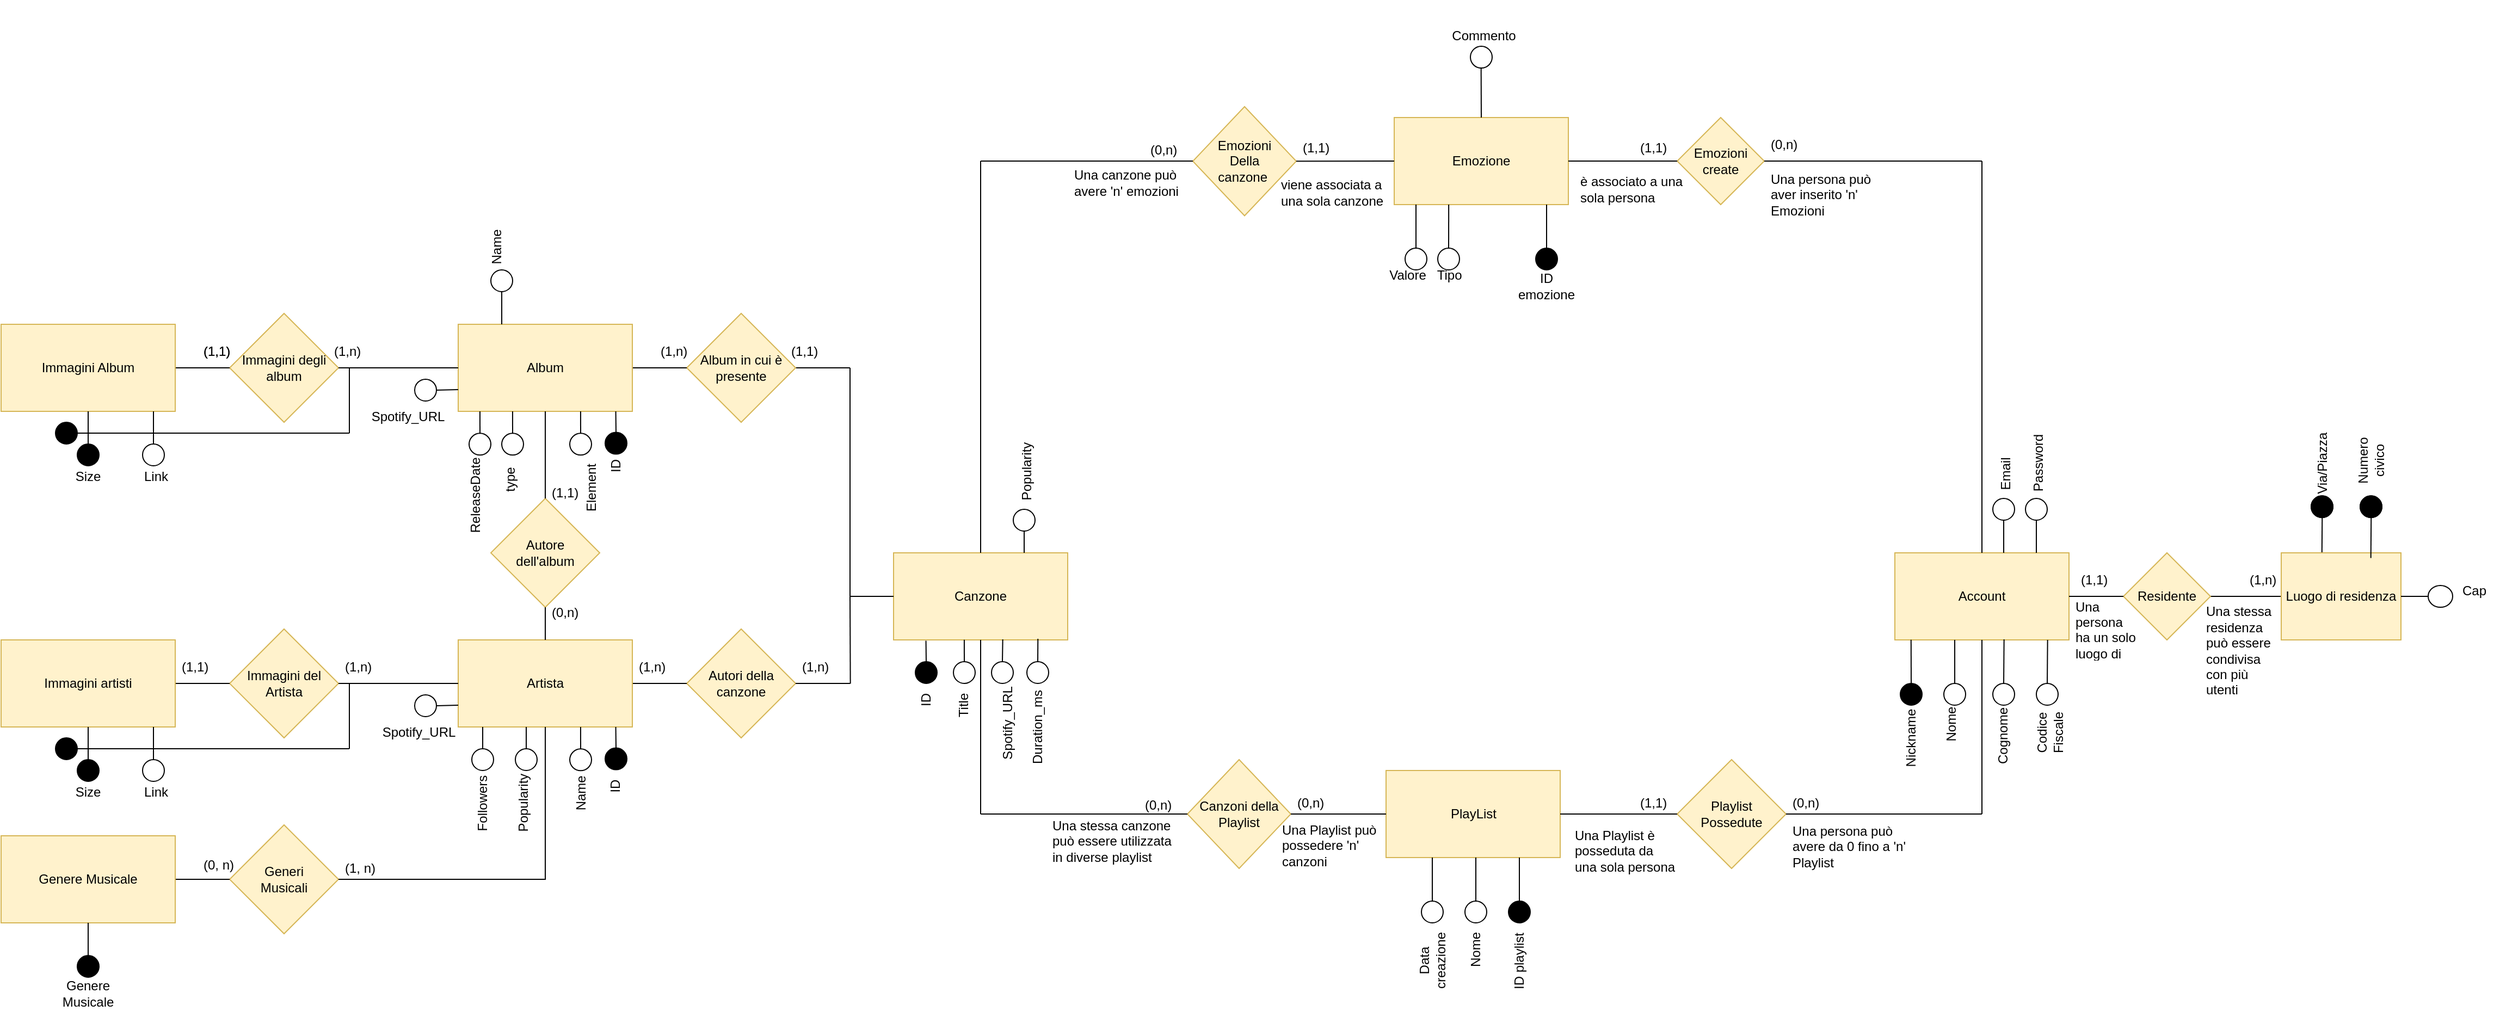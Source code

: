 <mxfile version="20.8.16" type="device"><diagram id="R2lEEEUBdFMjLlhIrx00" name="Page-1"><mxGraphModel dx="2924" dy="2296" grid="1" gridSize="10" guides="0" tooltips="0" connect="1" arrows="1" fold="1" page="1" pageScale="1" pageWidth="850" pageHeight="1100" math="0" shadow="0" extFonts="Permanent Marker^https://fonts.googleapis.com/css?family=Permanent+Marker"><root><mxCell id="0"/><mxCell id="1" parent="0"/><mxCell id="0k3QR_Rqhz5a0oe9WwEP-106" value="Canzone" style="rounded=0;whiteSpace=wrap;html=1;fillColor=#fff2cc;strokeColor=#d6b656;" parent="1" vertex="1"><mxGeometry x="120" y="320" width="160" height="80" as="geometry"/></mxCell><mxCell id="0k3QR_Rqhz5a0oe9WwEP-107" value="" style="endArrow=none;html=1;rounded=0;entryX=0.406;entryY=0.998;entryDx=0;entryDy=0;entryPerimeter=0;exitX=0.5;exitY=0;exitDx=0;exitDy=0;" parent="1" source="0k3QR_Rqhz5a0oe9WwEP-108" target="0k3QR_Rqhz5a0oe9WwEP-106" edge="1"><mxGeometry width="50" height="50" relative="1" as="geometry"><mxPoint x="185" y="444.52" as="sourcePoint"/><mxPoint x="185" y="404.52" as="targetPoint"/></mxGeometry></mxCell><mxCell id="0k3QR_Rqhz5a0oe9WwEP-108" value="" style="ellipse;whiteSpace=wrap;html=1;" parent="1" vertex="1"><mxGeometry x="175" y="420" width="20" height="20" as="geometry"/></mxCell><mxCell id="0k3QR_Rqhz5a0oe9WwEP-109" value="" style="endArrow=none;html=1;rounded=0;entryX=0.186;entryY=1.009;entryDx=0;entryDy=0;entryPerimeter=0;exitX=0.5;exitY=0;exitDx=0;exitDy=0;" parent="1" source="0k3QR_Rqhz5a0oe9WwEP-110" target="0k3QR_Rqhz5a0oe9WwEP-106" edge="1"><mxGeometry width="50" height="50" relative="1" as="geometry"><mxPoint x="150" y="444.52" as="sourcePoint"/><mxPoint x="150" y="404.52" as="targetPoint"/></mxGeometry></mxCell><mxCell id="0k3QR_Rqhz5a0oe9WwEP-110" value="" style="ellipse;whiteSpace=wrap;html=1;fillColor=#000000;" parent="1" vertex="1"><mxGeometry x="140" y="420" width="20" height="20" as="geometry"/></mxCell><mxCell id="0k3QR_Rqhz5a0oe9WwEP-113" value="ID" style="text;html=1;strokeColor=none;fillColor=none;align=center;verticalAlign=middle;whiteSpace=wrap;rounded=0;rotation=-90;" parent="1" vertex="1"><mxGeometry x="135" y="445" width="30" height="20" as="geometry"/></mxCell><mxCell id="0k3QR_Rqhz5a0oe9WwEP-114" value="Title" style="text;html=1;strokeColor=none;fillColor=none;align=center;verticalAlign=middle;whiteSpace=wrap;rounded=0;rotation=-90;" parent="1" vertex="1"><mxGeometry x="162.5" y="445.48" width="45" height="30" as="geometry"/></mxCell><mxCell id="0k3QR_Rqhz5a0oe9WwEP-115" style="edgeStyle=orthogonalEdgeStyle;rounded=0;orthogonalLoop=1;jettySize=auto;html=1;exitX=0;exitY=0.5;exitDx=0;exitDy=0;" parent="1" source="0k3QR_Rqhz5a0oe9WwEP-114" target="0k3QR_Rqhz5a0oe9WwEP-114" edge="1"><mxGeometry relative="1" as="geometry"/></mxCell><mxCell id="0k3QR_Rqhz5a0oe9WwEP-116" value="" style="endArrow=none;html=1;rounded=0;entryX=0.627;entryY=0.994;entryDx=0;entryDy=0;entryPerimeter=0;exitX=0.5;exitY=0;exitDx=0;exitDy=0;" parent="1" source="0k3QR_Rqhz5a0oe9WwEP-117" target="0k3QR_Rqhz5a0oe9WwEP-106" edge="1"><mxGeometry width="50" height="50" relative="1" as="geometry"><mxPoint x="225" y="444.52" as="sourcePoint"/><mxPoint x="227.5" y="404.52" as="targetPoint"/></mxGeometry></mxCell><mxCell id="0k3QR_Rqhz5a0oe9WwEP-117" value="" style="ellipse;whiteSpace=wrap;html=1;" parent="1" vertex="1"><mxGeometry x="210" y="420" width="20" height="20" as="geometry"/></mxCell><mxCell id="0k3QR_Rqhz5a0oe9WwEP-118" value="Spotify_URL" style="text;html=1;strokeColor=none;fillColor=none;align=center;verticalAlign=middle;whiteSpace=wrap;rounded=0;rotation=-90;" parent="1" vertex="1"><mxGeometry x="191.25" y="461.25" width="67.5" height="30" as="geometry"/></mxCell><mxCell id="0k3QR_Rqhz5a0oe9WwEP-120" value="" style="endArrow=none;html=1;rounded=0;startArrow=none;entryX=0.829;entryY=0.987;entryDx=0;entryDy=0;entryPerimeter=0;" parent="1" source="0k3QR_Rqhz5a0oe9WwEP-121" target="0k3QR_Rqhz5a0oe9WwEP-106" edge="1"><mxGeometry width="50" height="50" relative="1" as="geometry"><mxPoint x="252.5" y="444.52" as="sourcePoint"/><mxPoint x="252.5" y="404.52" as="targetPoint"/></mxGeometry></mxCell><mxCell id="0k3QR_Rqhz5a0oe9WwEP-122" value="Duration_ms" style="text;html=1;strokeColor=none;fillColor=none;align=center;verticalAlign=middle;whiteSpace=wrap;rounded=0;rotation=-90;" parent="1" vertex="1"><mxGeometry x="215" y="465" width="75" height="30" as="geometry"/></mxCell><mxCell id="0k3QR_Rqhz5a0oe9WwEP-123" style="edgeStyle=orthogonalEdgeStyle;rounded=0;orthogonalLoop=1;jettySize=auto;html=1;exitX=0;exitY=0.5;exitDx=0;exitDy=0;" parent="1" source="0k3QR_Rqhz5a0oe9WwEP-122" target="0k3QR_Rqhz5a0oe9WwEP-122" edge="1"><mxGeometry relative="1" as="geometry"/></mxCell><mxCell id="0k3QR_Rqhz5a0oe9WwEP-131" style="edgeStyle=orthogonalEdgeStyle;rounded=0;orthogonalLoop=1;jettySize=auto;html=1;exitX=0;exitY=0.5;exitDx=0;exitDy=0;" parent="1" edge="1"><mxGeometry relative="1" as="geometry"><mxPoint x="975" y="562.02" as="sourcePoint"/><mxPoint x="975" y="562.02" as="targetPoint"/></mxGeometry></mxCell><mxCell id="0k3QR_Rqhz5a0oe9WwEP-134" value="Account" style="rounded=0;whiteSpace=wrap;html=1;fillColor=#fff2cc;strokeColor=#d6b656;" parent="1" vertex="1"><mxGeometry x="1040" y="320" width="160" height="80" as="geometry"/></mxCell><mxCell id="0k3QR_Rqhz5a0oe9WwEP-135" value="" style="endArrow=none;html=1;rounded=0;exitX=0.5;exitY=0;exitDx=0;exitDy=0;" parent="1" source="0k3QR_Rqhz5a0oe9WwEP-136" edge="1"><mxGeometry width="50" height="50" relative="1" as="geometry"><mxPoint x="1095" y="444.52" as="sourcePoint"/><mxPoint x="1095" y="400" as="targetPoint"/></mxGeometry></mxCell><mxCell id="0k3QR_Rqhz5a0oe9WwEP-136" value="" style="ellipse;whiteSpace=wrap;html=1;" parent="1" vertex="1"><mxGeometry x="1085" y="440" width="20" height="20" as="geometry"/></mxCell><mxCell id="0k3QR_Rqhz5a0oe9WwEP-137" value="" style="endArrow=none;html=1;rounded=0;entryX=0.093;entryY=0.999;entryDx=0;entryDy=0;entryPerimeter=0;exitX=0.5;exitY=0;exitDx=0;exitDy=0;" parent="1" source="0k3QR_Rqhz5a0oe9WwEP-138" target="0k3QR_Rqhz5a0oe9WwEP-134" edge="1"><mxGeometry width="50" height="50" relative="1" as="geometry"><mxPoint x="1055" y="444.52" as="sourcePoint"/><mxPoint x="1055" y="404.52" as="targetPoint"/></mxGeometry></mxCell><mxCell id="0k3QR_Rqhz5a0oe9WwEP-138" value="" style="ellipse;whiteSpace=wrap;html=1;fillColor=#000000;" parent="1" vertex="1"><mxGeometry x="1045" y="440" width="20" height="20" as="geometry"/></mxCell><mxCell id="0k3QR_Rqhz5a0oe9WwEP-139" value="Nickname" style="text;html=1;strokeColor=none;fillColor=none;align=center;verticalAlign=middle;whiteSpace=wrap;rounded=0;rotation=-90;" parent="1" vertex="1"><mxGeometry x="1020" y="480" width="70" height="20" as="geometry"/></mxCell><mxCell id="0k3QR_Rqhz5a0oe9WwEP-140" value="Nome" style="text;html=1;strokeColor=none;fillColor=none;align=center;verticalAlign=middle;whiteSpace=wrap;rounded=0;rotation=-90;" parent="1" vertex="1"><mxGeometry x="1070" y="470" width="45" height="14.52" as="geometry"/></mxCell><mxCell id="0k3QR_Rqhz5a0oe9WwEP-141" style="edgeStyle=orthogonalEdgeStyle;rounded=0;orthogonalLoop=1;jettySize=auto;html=1;exitX=0;exitY=0.5;exitDx=0;exitDy=0;" parent="1" source="0k3QR_Rqhz5a0oe9WwEP-140" target="0k3QR_Rqhz5a0oe9WwEP-140" edge="1"><mxGeometry relative="1" as="geometry"/></mxCell><mxCell id="0k3QR_Rqhz5a0oe9WwEP-142" value="" style="endArrow=none;html=1;rounded=0;entryX=0.627;entryY=0.994;entryDx=0;entryDy=0;entryPerimeter=0;exitX=0.5;exitY=0;exitDx=0;exitDy=0;" parent="1" source="0k3QR_Rqhz5a0oe9WwEP-143" target="0k3QR_Rqhz5a0oe9WwEP-134" edge="1"><mxGeometry width="50" height="50" relative="1" as="geometry"><mxPoint x="1135" y="444.52" as="sourcePoint"/><mxPoint x="1137.5" y="404.52" as="targetPoint"/></mxGeometry></mxCell><mxCell id="0k3QR_Rqhz5a0oe9WwEP-143" value="" style="ellipse;whiteSpace=wrap;html=1;" parent="1" vertex="1"><mxGeometry x="1130" y="440" width="20" height="20" as="geometry"/></mxCell><mxCell id="0k3QR_Rqhz5a0oe9WwEP-144" value="Cognome" style="text;html=1;strokeColor=none;fillColor=none;align=center;verticalAlign=middle;whiteSpace=wrap;rounded=0;rotation=-90;" parent="1" vertex="1"><mxGeometry x="1116.88" y="480" width="45" height="16.25" as="geometry"/></mxCell><mxCell id="0k3QR_Rqhz5a0oe9WwEP-145" style="edgeStyle=orthogonalEdgeStyle;rounded=0;orthogonalLoop=1;jettySize=auto;html=1;exitX=0;exitY=0.5;exitDx=0;exitDy=0;" parent="1" source="0k3QR_Rqhz5a0oe9WwEP-144" target="0k3QR_Rqhz5a0oe9WwEP-144" edge="1"><mxGeometry relative="1" as="geometry"/></mxCell><mxCell id="0k3QR_Rqhz5a0oe9WwEP-148" value="Codice Fiscale" style="text;html=1;strokeColor=none;fillColor=none;align=center;verticalAlign=middle;whiteSpace=wrap;rounded=0;rotation=-90;" parent="1" vertex="1"><mxGeometry x="1160" y="473.13" width="45" height="23.75" as="geometry"/></mxCell><mxCell id="0k3QR_Rqhz5a0oe9WwEP-149" style="edgeStyle=orthogonalEdgeStyle;rounded=0;orthogonalLoop=1;jettySize=auto;html=1;exitX=0;exitY=0.5;exitDx=0;exitDy=0;" parent="1" source="0k3QR_Rqhz5a0oe9WwEP-148" target="0k3QR_Rqhz5a0oe9WwEP-148" edge="1"><mxGeometry relative="1" as="geometry"/></mxCell><mxCell id="0k3QR_Rqhz5a0oe9WwEP-152" style="edgeStyle=orthogonalEdgeStyle;rounded=0;orthogonalLoop=1;jettySize=auto;html=1;exitX=0;exitY=0.5;exitDx=0;exitDy=0;" parent="1" edge="1"><mxGeometry relative="1" as="geometry"><mxPoint x="1432.5" y="254.64" as="sourcePoint"/><mxPoint x="1432.5" y="254.64" as="targetPoint"/></mxGeometry></mxCell><mxCell id="0k3QR_Rqhz5a0oe9WwEP-153" value="" style="endArrow=none;html=1;rounded=0;entryX=0.627;entryY=0.994;entryDx=0;entryDy=0;entryPerimeter=0;" parent="1" edge="1"><mxGeometry width="50" height="50" relative="1" as="geometry"><mxPoint x="1432.33" y="327.38" as="sourcePoint"/><mxPoint x="1432.65" y="286.9" as="targetPoint"/></mxGeometry></mxCell><mxCell id="0k3QR_Rqhz5a0oe9WwEP-154" value="" style="ellipse;whiteSpace=wrap;html=1;" parent="1" vertex="1"><mxGeometry x="1422.5" y="267.62" width="20" height="20" as="geometry"/></mxCell><mxCell id="0k3QR_Rqhz5a0oe9WwEP-174" value="Commento" style="text;html=1;strokeColor=none;fillColor=none;align=center;verticalAlign=middle;whiteSpace=wrap;rounded=0;rotation=0;" parent="1" vertex="1"><mxGeometry x="640" y="-170" width="45" height="30" as="geometry"/></mxCell><mxCell id="0k3QR_Rqhz5a0oe9WwEP-185" value="Via/Piazza" style="text;html=1;strokeColor=none;fillColor=none;align=center;verticalAlign=middle;whiteSpace=wrap;rounded=0;rotation=-90;" parent="1" vertex="1"><mxGeometry x="1410" y="222.62" width="45" height="30" as="geometry"/></mxCell><mxCell id="0k3QR_Rqhz5a0oe9WwEP-186" style="edgeStyle=orthogonalEdgeStyle;rounded=0;orthogonalLoop=1;jettySize=auto;html=1;exitX=0;exitY=0.5;exitDx=0;exitDy=0;" parent="1" source="0k3QR_Rqhz5a0oe9WwEP-185" target="0k3QR_Rqhz5a0oe9WwEP-185" edge="1"><mxGeometry relative="1" as="geometry"/></mxCell><mxCell id="0k3QR_Rqhz5a0oe9WwEP-189" value="" style="endArrow=none;html=1;rounded=0;entryX=0.5;entryY=1;entryDx=0;entryDy=0;" parent="1" target="0k3QR_Rqhz5a0oe9WwEP-134" edge="1"><mxGeometry width="50" height="50" relative="1" as="geometry"><mxPoint x="1120" y="560" as="sourcePoint"/><mxPoint x="985" y="435" as="targetPoint"/></mxGeometry></mxCell><mxCell id="0k3QR_Rqhz5a0oe9WwEP-190" value="PlayList" style="rounded=0;whiteSpace=wrap;html=1;fillColor=#fff2cc;strokeColor=#d6b656;" parent="1" vertex="1"><mxGeometry x="572.5" y="520" width="160" height="80" as="geometry"/></mxCell><mxCell id="0k3QR_Rqhz5a0oe9WwEP-191" value="Playlist Possedute" style="rhombus;whiteSpace=wrap;html=1;fillColor=#fff2cc;strokeColor=#d6b656;" parent="1" vertex="1"><mxGeometry x="840" y="510" width="100" height="100" as="geometry"/></mxCell><mxCell id="0k3QR_Rqhz5a0oe9WwEP-192" value="" style="endArrow=none;html=1;rounded=0;exitX=1;exitY=0.5;exitDx=0;exitDy=0;" parent="1" edge="1"><mxGeometry width="50" height="50" relative="1" as="geometry"><mxPoint x="940" y="560" as="sourcePoint"/><mxPoint x="1120" y="560" as="targetPoint"/></mxGeometry></mxCell><mxCell id="0k3QR_Rqhz5a0oe9WwEP-193" value="(0,n)" style="text;strokeColor=none;fillColor=none;align=left;verticalAlign=middle;spacingLeft=4;spacingRight=4;overflow=hidden;points=[[0,0.5],[1,0.5]];portConstraint=eastwest;rotatable=0;whiteSpace=wrap;html=1;" parent="1" vertex="1"><mxGeometry x="940" y="535" width="35" height="30" as="geometry"/></mxCell><mxCell id="0k3QR_Rqhz5a0oe9WwEP-194" value="Una persona può avere da 0 fino a 'n' Playlist" style="text;strokeColor=none;fillColor=none;align=left;verticalAlign=middle;spacingLeft=4;spacingRight=4;overflow=hidden;points=[[0,0.5],[1,0.5]];portConstraint=eastwest;rotatable=0;whiteSpace=wrap;html=1;" parent="1" vertex="1"><mxGeometry x="940" y="560" width="117.5" height="60.48" as="geometry"/></mxCell><mxCell id="0k3QR_Rqhz5a0oe9WwEP-195" value="" style="endArrow=none;html=1;rounded=0;exitX=1;exitY=0.5;exitDx=0;exitDy=0;entryX=0;entryY=0.5;entryDx=0;entryDy=0;" parent="1" source="0k3QR_Rqhz5a0oe9WwEP-190" target="0k3QR_Rqhz5a0oe9WwEP-191" edge="1"><mxGeometry width="50" height="50" relative="1" as="geometry"><mxPoint x="732.5" y="564.71" as="sourcePoint"/><mxPoint x="835" y="564.71" as="targetPoint"/></mxGeometry></mxCell><mxCell id="0k3QR_Rqhz5a0oe9WwEP-196" value="(1,1)" style="text;strokeColor=none;fillColor=none;align=left;verticalAlign=middle;spacingLeft=4;spacingRight=4;overflow=hidden;points=[[0,0.5],[1,0.5]];portConstraint=eastwest;rotatable=0;whiteSpace=wrap;html=1;" parent="1" vertex="1"><mxGeometry x="800" y="535" width="40" height="30" as="geometry"/></mxCell><mxCell id="0k3QR_Rqhz5a0oe9WwEP-197" value="Una Playlist è posseduta da una sola persona" style="text;strokeColor=none;fillColor=none;align=left;verticalAlign=middle;spacingLeft=4;spacingRight=4;overflow=hidden;points=[[0,0.5],[1,0.5]];portConstraint=eastwest;rotatable=0;whiteSpace=wrap;html=1;" parent="1" vertex="1"><mxGeometry x="740" y="565" width="105" height="58.22" as="geometry"/></mxCell><mxCell id="0k3QR_Rqhz5a0oe9WwEP-198" value="" style="endArrow=none;html=1;rounded=0;" parent="1" edge="1"><mxGeometry width="50" height="50" relative="1" as="geometry"><mxPoint x="655" y="640" as="sourcePoint"/><mxPoint x="655" y="600" as="targetPoint"/></mxGeometry></mxCell><mxCell id="0k3QR_Rqhz5a0oe9WwEP-199" value="" style="ellipse;whiteSpace=wrap;html=1;" parent="1" vertex="1"><mxGeometry x="645" y="640" width="20" height="20" as="geometry"/></mxCell><mxCell id="0k3QR_Rqhz5a0oe9WwEP-200" style="edgeStyle=orthogonalEdgeStyle;rounded=0;orthogonalLoop=1;jettySize=auto;html=1;exitX=0;exitY=0.5;exitDx=0;exitDy=0;" parent="1" edge="1"><mxGeometry relative="1" as="geometry"><mxPoint x="655" y="707.5" as="sourcePoint"/><mxPoint x="655" y="707.5" as="targetPoint"/></mxGeometry></mxCell><mxCell id="0k3QR_Rqhz5a0oe9WwEP-201" value="Nome" style="text;html=1;strokeColor=none;fillColor=none;align=center;verticalAlign=middle;whiteSpace=wrap;rounded=0;rotation=-90;" parent="1" vertex="1"><mxGeometry x="632.5" y="670" width="45" height="30" as="geometry"/></mxCell><mxCell id="0k3QR_Rqhz5a0oe9WwEP-202" value="Canzoni della Playlist" style="rhombus;whiteSpace=wrap;html=1;fillColor=#fff2cc;strokeColor=#d6b656;" parent="1" vertex="1"><mxGeometry x="390" y="510" width="95" height="100" as="geometry"/></mxCell><mxCell id="0k3QR_Rqhz5a0oe9WwEP-204" value="" style="endArrow=none;html=1;rounded=0;entryX=0;entryY=0.5;entryDx=0;entryDy=0;exitX=1;exitY=0.5;exitDx=0;exitDy=0;" parent="1" source="0k3QR_Rqhz5a0oe9WwEP-202" target="0k3QR_Rqhz5a0oe9WwEP-190" edge="1"><mxGeometry width="50" height="50" relative="1" as="geometry"><mxPoint x="485" y="564" as="sourcePoint"/><mxPoint x="572.5" y="564.43" as="targetPoint"/></mxGeometry></mxCell><mxCell id="0k3QR_Rqhz5a0oe9WwEP-205" value="(0,n)" style="text;strokeColor=none;fillColor=none;align=left;verticalAlign=middle;spacingLeft=4;spacingRight=4;overflow=hidden;points=[[0,0.5],[1,0.5]];portConstraint=eastwest;rotatable=0;whiteSpace=wrap;html=1;" parent="1" vertex="1"><mxGeometry x="485" y="535" width="40" height="30" as="geometry"/></mxCell><mxCell id="0k3QR_Rqhz5a0oe9WwEP-206" value="Una Playlist può possedere 'n' canzoni" style="text;strokeColor=none;fillColor=none;align=left;verticalAlign=middle;spacingLeft=4;spacingRight=4;overflow=hidden;points=[[0,0.5],[1,0.5]];portConstraint=eastwest;rotatable=0;whiteSpace=wrap;html=1;" parent="1" vertex="1"><mxGeometry x="471.25" y="560" width="105" height="58.22" as="geometry"/></mxCell><mxCell id="0k3QR_Rqhz5a0oe9WwEP-207" value="" style="endArrow=none;html=1;rounded=0;entryX=0.5;entryY=1;entryDx=0;entryDy=0;" parent="1" target="0k3QR_Rqhz5a0oe9WwEP-106" edge="1"><mxGeometry width="50" height="50" relative="1" as="geometry"><mxPoint x="200" y="560" as="sourcePoint"/><mxPoint x="210" y="404.52" as="targetPoint"/></mxGeometry></mxCell><mxCell id="0k3QR_Rqhz5a0oe9WwEP-208" value="" style="endArrow=none;html=1;rounded=0;entryX=0;entryY=0.5;entryDx=0;entryDy=0;" parent="1" edge="1"><mxGeometry width="50" height="50" relative="1" as="geometry"><mxPoint x="200" y="560" as="sourcePoint"/><mxPoint x="390" y="560.0" as="targetPoint"/></mxGeometry></mxCell><mxCell id="0k3QR_Rqhz5a0oe9WwEP-209" value="(0,n)" style="text;strokeColor=none;fillColor=none;align=left;verticalAlign=middle;spacingLeft=4;spacingRight=4;overflow=hidden;points=[[0,0.5],[1,0.5]];portConstraint=eastwest;rotatable=0;whiteSpace=wrap;html=1;" parent="1" vertex="1"><mxGeometry x="345" y="537.26" width="40" height="30" as="geometry"/></mxCell><mxCell id="0k3QR_Rqhz5a0oe9WwEP-211" value="" style="endArrow=none;html=1;rounded=0;" parent="1" edge="1"><mxGeometry width="50" height="50" relative="1" as="geometry"><mxPoint x="695" y="640.0" as="sourcePoint"/><mxPoint x="695" y="600.0" as="targetPoint"/></mxGeometry></mxCell><mxCell id="0k3QR_Rqhz5a0oe9WwEP-212" value="" style="ellipse;whiteSpace=wrap;html=1;fillColor=#000000;" parent="1" vertex="1"><mxGeometry x="685" y="640" width="20" height="20" as="geometry"/></mxCell><mxCell id="0k3QR_Rqhz5a0oe9WwEP-213" value="ID playlist" style="text;html=1;strokeColor=none;fillColor=none;align=center;verticalAlign=middle;whiteSpace=wrap;rounded=0;rotation=-90;" parent="1" vertex="1"><mxGeometry x="660" y="680" width="70" height="30" as="geometry"/></mxCell><mxCell id="0k3QR_Rqhz5a0oe9WwEP-217" value="" style="endArrow=none;html=1;rounded=0;" parent="1" edge="1"><mxGeometry width="50" height="50" relative="1" as="geometry"><mxPoint x="615" y="640" as="sourcePoint"/><mxPoint x="615" y="600" as="targetPoint"/></mxGeometry></mxCell><mxCell id="0k3QR_Rqhz5a0oe9WwEP-218" value="" style="ellipse;whiteSpace=wrap;html=1;" parent="1" vertex="1"><mxGeometry x="605" y="640" width="20" height="20" as="geometry"/></mxCell><mxCell id="0k3QR_Rqhz5a0oe9WwEP-219" style="edgeStyle=orthogonalEdgeStyle;rounded=0;orthogonalLoop=1;jettySize=auto;html=1;exitX=0;exitY=0.5;exitDx=0;exitDy=0;" parent="1" edge="1"><mxGeometry relative="1" as="geometry"><mxPoint x="615" y="707.5" as="sourcePoint"/><mxPoint x="615" y="707.5" as="targetPoint"/></mxGeometry></mxCell><mxCell id="0k3QR_Rqhz5a0oe9WwEP-220" value="Data creazione" style="text;html=1;strokeColor=none;fillColor=none;align=center;verticalAlign=middle;whiteSpace=wrap;rounded=0;rotation=-90;" parent="1" vertex="1"><mxGeometry x="592.5" y="680" width="45" height="30" as="geometry"/></mxCell><mxCell id="0k3QR_Rqhz5a0oe9WwEP-221" value="Una stessa canzone può essere utilizzata in diverse playlist" style="text;strokeColor=none;fillColor=none;align=left;verticalAlign=middle;spacingLeft=4;spacingRight=4;overflow=hidden;points=[[0,0.5],[1,0.5]];portConstraint=eastwest;rotatable=0;whiteSpace=wrap;html=1;" parent="1" vertex="1"><mxGeometry x="260" y="545.48" width="122.5" height="80" as="geometry"/></mxCell><mxCell id="0k3QR_Rqhz5a0oe9WwEP-222" value="" style="endArrow=none;html=1;rounded=0;exitX=1;exitY=0.5;exitDx=0;exitDy=0;entryX=0;entryY=0.5;entryDx=0;entryDy=0;" parent="1" source="0k3QR_Rqhz5a0oe9WwEP-223" target="0k3QR_Rqhz5a0oe9WwEP-227" edge="1"><mxGeometry width="50" height="50" relative="1" as="geometry"><mxPoint x="1315" y="364.52" as="sourcePoint"/><mxPoint x="1435" y="364.52" as="targetPoint"/></mxGeometry></mxCell><mxCell id="0k3QR_Rqhz5a0oe9WwEP-223" value="Residente" style="rhombus;whiteSpace=wrap;html=1;fillColor=#fff2cc;strokeColor=#d6b656;" parent="1" vertex="1"><mxGeometry x="1250" y="320" width="80" height="80" as="geometry"/></mxCell><mxCell id="0k3QR_Rqhz5a0oe9WwEP-224" value="" style="endArrow=none;html=1;rounded=0;exitX=1;exitY=0.5;exitDx=0;exitDy=0;entryX=0;entryY=0.5;entryDx=0;entryDy=0;" parent="1" source="0k3QR_Rqhz5a0oe9WwEP-134" target="0k3QR_Rqhz5a0oe9WwEP-223" edge="1"><mxGeometry width="50" height="50" relative="1" as="geometry"><mxPoint x="1195" y="364.52" as="sourcePoint"/><mxPoint x="1282.5" y="364.52" as="targetPoint"/></mxGeometry></mxCell><mxCell id="0k3QR_Rqhz5a0oe9WwEP-225" value="(1,1)" style="text;strokeColor=none;fillColor=none;align=left;verticalAlign=middle;spacingLeft=4;spacingRight=4;overflow=hidden;points=[[0,0.5],[1,0.5]];portConstraint=eastwest;rotatable=0;whiteSpace=wrap;html=1;" parent="1" vertex="1"><mxGeometry x="1205" y="330.0" width="40" height="30" as="geometry"/></mxCell><mxCell id="0k3QR_Rqhz5a0oe9WwEP-226" value="(1,n)" style="text;strokeColor=none;fillColor=none;align=left;verticalAlign=middle;spacingLeft=4;spacingRight=4;overflow=hidden;points=[[0,0.5],[1,0.5]];portConstraint=eastwest;rotatable=0;whiteSpace=wrap;html=1;" parent="1" vertex="1"><mxGeometry x="1360" y="330.0" width="40" height="30" as="geometry"/></mxCell><mxCell id="0k3QR_Rqhz5a0oe9WwEP-227" value="Luogo di residenza" style="rounded=0;whiteSpace=wrap;html=1;fillColor=#fff2cc;strokeColor=#d6b656;" parent="1" vertex="1"><mxGeometry x="1395" y="320" width="110" height="80" as="geometry"/></mxCell><mxCell id="0k3QR_Rqhz5a0oe9WwEP-259" style="edgeStyle=orthogonalEdgeStyle;rounded=0;orthogonalLoop=1;jettySize=auto;html=1;exitX=0;exitY=0.5;exitDx=0;exitDy=0;" parent="1" edge="1"><mxGeometry relative="1" as="geometry"><mxPoint x="1477.5" y="252.02" as="sourcePoint"/><mxPoint x="1477.5" y="252.02" as="targetPoint"/></mxGeometry></mxCell><mxCell id="0k3QR_Rqhz5a0oe9WwEP-260" value="" style="endArrow=none;html=1;rounded=0;entryX=0.627;entryY=0.994;entryDx=0;entryDy=0;entryPerimeter=0;" parent="1" edge="1"><mxGeometry width="50" height="50" relative="1" as="geometry"><mxPoint x="1477.33" y="324.76" as="sourcePoint"/><mxPoint x="1477.65" y="284.28" as="targetPoint"/></mxGeometry></mxCell><mxCell id="0k3QR_Rqhz5a0oe9WwEP-261" value="" style="ellipse;whiteSpace=wrap;html=1;" parent="1" vertex="1"><mxGeometry x="1467.5" y="267.62" width="20" height="20" as="geometry"/></mxCell><mxCell id="0k3QR_Rqhz5a0oe9WwEP-262" value="Numero civico" style="text;html=1;strokeColor=none;fillColor=none;align=center;verticalAlign=middle;whiteSpace=wrap;rounded=0;rotation=-90;" parent="1" vertex="1"><mxGeometry x="1455" y="220.0" width="45" height="30" as="geometry"/></mxCell><mxCell id="0k3QR_Rqhz5a0oe9WwEP-263" style="edgeStyle=orthogonalEdgeStyle;rounded=0;orthogonalLoop=1;jettySize=auto;html=1;exitX=0;exitY=0.5;exitDx=0;exitDy=0;" parent="1" source="0k3QR_Rqhz5a0oe9WwEP-262" target="0k3QR_Rqhz5a0oe9WwEP-262" edge="1"><mxGeometry relative="1" as="geometry"/></mxCell><mxCell id="0k3QR_Rqhz5a0oe9WwEP-264" value="" style="ellipse;whiteSpace=wrap;html=1;fillColor=#000000;" parent="1" vertex="1"><mxGeometry x="1467.5" y="267.62" width="20" height="20" as="geometry"/></mxCell><mxCell id="0k3QR_Rqhz5a0oe9WwEP-265" value="" style="ellipse;whiteSpace=wrap;html=1;fillColor=#000000;" parent="1" vertex="1"><mxGeometry x="1422.5" y="267.62" width="20" height="20" as="geometry"/></mxCell><mxCell id="jozlAeGoNdv7fgg0qlVy-2" value="" style="endArrow=none;html=1;rounded=0;entryX=0;entryY=0.5;entryDx=0;entryDy=0;exitX=1;exitY=0.5;exitDx=0;exitDy=0;" parent="1" source="0k3QR_Rqhz5a0oe9WwEP-227" target="jozlAeGoNdv7fgg0qlVy-3" edge="1"><mxGeometry width="50" height="50" relative="1" as="geometry"><mxPoint x="1912.5" y="440.0" as="sourcePoint"/><mxPoint x="1675" y="360" as="targetPoint"/></mxGeometry></mxCell><mxCell id="jozlAeGoNdv7fgg0qlVy-3" value="" style="ellipse;whiteSpace=wrap;html=1;" parent="1" vertex="1"><mxGeometry x="1530" y="350" width="22.5" height="20" as="geometry"/></mxCell><mxCell id="jozlAeGoNdv7fgg0qlVy-4" value="Cap" style="text;html=1;strokeColor=none;fillColor=none;align=center;verticalAlign=middle;whiteSpace=wrap;rounded=0;rotation=0;" parent="1" vertex="1"><mxGeometry x="1550" y="340" width="45" height="30" as="geometry"/></mxCell><mxCell id="jozlAeGoNdv7fgg0qlVy-6" value="Una persona ha un solo luogo di residenza" style="text;strokeColor=none;fillColor=none;align=left;verticalAlign=middle;spacingLeft=4;spacingRight=4;overflow=hidden;points=[[0,0.5],[1,0.5]];portConstraint=eastwest;rotatable=0;whiteSpace=wrap;html=1;" parent="1" vertex="1"><mxGeometry x="1200" y="360" width="70" height="60.48" as="geometry"/></mxCell><mxCell id="jozlAeGoNdv7fgg0qlVy-7" value="Una stessa residenza può essere condivisa con più utenti" style="text;strokeColor=none;fillColor=none;align=left;verticalAlign=middle;spacingLeft=4;spacingRight=4;overflow=hidden;points=[[0,0.5],[1,0.5]];portConstraint=eastwest;rotatable=0;whiteSpace=wrap;html=1;" parent="1" vertex="1"><mxGeometry x="1320" y="360" width="80" height="100" as="geometry"/></mxCell><mxCell id="gjyql738VkNS0sP5IMUa-34" style="edgeStyle=orthogonalEdgeStyle;rounded=0;orthogonalLoop=1;jettySize=auto;html=1;exitX=0;exitY=0.5;exitDx=0;exitDy=0;" parent="1" edge="1"><mxGeometry relative="1" as="geometry"><mxPoint x="200" y="-90" as="sourcePoint"/><mxPoint x="200" y="-90" as="targetPoint"/></mxGeometry></mxCell><mxCell id="gjyql738VkNS0sP5IMUa-35" style="edgeStyle=orthogonalEdgeStyle;rounded=0;orthogonalLoop=1;jettySize=auto;html=1;exitX=0;exitY=0.5;exitDx=0;exitDy=0;" parent="1" edge="1"><mxGeometry relative="1" as="geometry"><mxPoint x="240" y="-90" as="sourcePoint"/><mxPoint x="240" y="-90" as="targetPoint"/></mxGeometry></mxCell><mxCell id="gjyql738VkNS0sP5IMUa-36" style="edgeStyle=orthogonalEdgeStyle;rounded=0;orthogonalLoop=1;jettySize=auto;html=1;exitX=0;exitY=0.5;exitDx=0;exitDy=0;" parent="1" edge="1"><mxGeometry relative="1" as="geometry"><mxPoint x="280" y="-90" as="sourcePoint"/><mxPoint x="280" y="-90" as="targetPoint"/></mxGeometry></mxCell><mxCell id="gjyql738VkNS0sP5IMUa-37" style="edgeStyle=orthogonalEdgeStyle;rounded=0;orthogonalLoop=1;jettySize=auto;html=1;exitX=0;exitY=0.5;exitDx=0;exitDy=0;" parent="1" edge="1"><mxGeometry relative="1" as="geometry"><mxPoint x="980" y="-40" as="sourcePoint"/><mxPoint x="980" y="-40" as="targetPoint"/></mxGeometry></mxCell><mxCell id="gjyql738VkNS0sP5IMUa-38" style="edgeStyle=orthogonalEdgeStyle;rounded=0;orthogonalLoop=1;jettySize=auto;html=1;exitX=0;exitY=0.5;exitDx=0;exitDy=0;" parent="1" edge="1"><mxGeometry relative="1" as="geometry"><mxPoint x="1100" y="-90" as="sourcePoint"/><mxPoint x="1100" y="-90" as="targetPoint"/></mxGeometry></mxCell><mxCell id="gjyql738VkNS0sP5IMUa-39" style="edgeStyle=orthogonalEdgeStyle;rounded=0;orthogonalLoop=1;jettySize=auto;html=1;exitX=0;exitY=0.5;exitDx=0;exitDy=0;" parent="1" edge="1"><mxGeometry relative="1" as="geometry"><mxPoint x="1140" y="-80" as="sourcePoint"/><mxPoint x="1140" y="-80" as="targetPoint"/></mxGeometry></mxCell><mxCell id="gjyql738VkNS0sP5IMUa-40" style="edgeStyle=orthogonalEdgeStyle;rounded=0;orthogonalLoop=1;jettySize=auto;html=1;exitX=0;exitY=0.5;exitDx=0;exitDy=0;" parent="1" edge="1"><mxGeometry relative="1" as="geometry"><mxPoint x="1180" y="-90" as="sourcePoint"/><mxPoint x="1180" y="-90" as="targetPoint"/></mxGeometry></mxCell><mxCell id="gjyql738VkNS0sP5IMUa-41" value="Emozione" style="rounded=0;whiteSpace=wrap;html=1;fillColor=#fff2cc;strokeColor=#d6b656;" parent="1" vertex="1"><mxGeometry x="580" y="-80.0" width="160" height="80" as="geometry"/></mxCell><mxCell id="gjyql738VkNS0sP5IMUa-42" value="Emozioni create" style="rhombus;whiteSpace=wrap;html=1;fillColor=#fff2cc;strokeColor=#d6b656;" parent="1" vertex="1"><mxGeometry x="840" y="-80" width="80" height="80" as="geometry"/></mxCell><mxCell id="gjyql738VkNS0sP5IMUa-43" value="" style="endArrow=none;html=1;rounded=0;exitX=1;exitY=0.5;exitDx=0;exitDy=0;" parent="1" source="gjyql738VkNS0sP5IMUa-42" edge="1"><mxGeometry width="50" height="50" relative="1" as="geometry"><mxPoint x="955" y="-37.31" as="sourcePoint"/><mxPoint x="1120" y="-40" as="targetPoint"/></mxGeometry></mxCell><mxCell id="gjyql738VkNS0sP5IMUa-44" value="(0,n)" style="text;strokeColor=none;fillColor=none;align=left;verticalAlign=middle;spacingLeft=4;spacingRight=4;overflow=hidden;points=[[0,0.5],[1,0.5]];portConstraint=eastwest;rotatable=0;whiteSpace=wrap;html=1;" parent="1" vertex="1"><mxGeometry x="920" y="-70.0" width="35" height="30" as="geometry"/></mxCell><mxCell id="gjyql738VkNS0sP5IMUa-45" value="Una persona può aver inserito 'n' Emozioni" style="text;strokeColor=none;fillColor=none;align=left;verticalAlign=middle;spacingLeft=4;spacingRight=4;overflow=hidden;points=[[0,0.5],[1,0.5]];portConstraint=eastwest;rotatable=0;whiteSpace=wrap;html=1;" parent="1" vertex="1"><mxGeometry x="920" y="-39.28" width="117.5" height="60.48" as="geometry"/></mxCell><mxCell id="gjyql738VkNS0sP5IMUa-46" value="" style="endArrow=none;html=1;rounded=0;entryX=0;entryY=0.5;entryDx=0;entryDy=0;exitX=1;exitY=0.5;exitDx=0;exitDy=0;" parent="1" source="gjyql738VkNS0sP5IMUa-41" target="gjyql738VkNS0sP5IMUa-42" edge="1"><mxGeometry width="50" height="50" relative="1" as="geometry"><mxPoint x="740" y="-37" as="sourcePoint"/><mxPoint x="840" y="-37.31" as="targetPoint"/></mxGeometry></mxCell><mxCell id="gjyql738VkNS0sP5IMUa-47" value="(1,1)" style="text;strokeColor=none;fillColor=none;align=left;verticalAlign=middle;spacingLeft=4;spacingRight=4;overflow=hidden;points=[[0,0.5],[1,0.5]];portConstraint=eastwest;rotatable=0;whiteSpace=wrap;html=1;" parent="1" vertex="1"><mxGeometry x="800" y="-67.02" width="40" height="30" as="geometry"/></mxCell><mxCell id="gjyql738VkNS0sP5IMUa-48" value="è associato a una sola persona" style="text;strokeColor=none;fillColor=none;align=left;verticalAlign=middle;spacingLeft=4;spacingRight=4;overflow=hidden;points=[[0,0.5],[1,0.5]];portConstraint=eastwest;rotatable=0;whiteSpace=wrap;html=1;" parent="1" vertex="1"><mxGeometry x="745" y="-37.02" width="105" height="47.02" as="geometry"/></mxCell><mxCell id="gjyql738VkNS0sP5IMUa-49" value="" style="endArrow=none;html=1;rounded=0;exitX=0.5;exitY=0;exitDx=0;exitDy=0;entryX=0.313;entryY=1;entryDx=0;entryDy=0;entryPerimeter=0;" parent="1" source="gjyql738VkNS0sP5IMUa-50" target="gjyql738VkNS0sP5IMUa-41" edge="1"><mxGeometry width="50" height="50" relative="1" as="geometry"><mxPoint x="660" y="40.0" as="sourcePoint"/><mxPoint x="660" y="1.421e-14" as="targetPoint"/></mxGeometry></mxCell><mxCell id="gjyql738VkNS0sP5IMUa-50" value="" style="ellipse;whiteSpace=wrap;html=1;" parent="1" vertex="1"><mxGeometry x="620" y="40.0" width="20" height="20" as="geometry"/></mxCell><mxCell id="gjyql738VkNS0sP5IMUa-52" value="Tipo&amp;nbsp;" style="text;html=1;strokeColor=none;fillColor=none;align=center;verticalAlign=middle;whiteSpace=wrap;rounded=0;rotation=0;" parent="1" vertex="1"><mxGeometry x="610" y="50.0" width="45" height="30" as="geometry"/></mxCell><mxCell id="gjyql738VkNS0sP5IMUa-53" value="Emozioni &lt;br&gt;Della&lt;br&gt;canzone&amp;nbsp;" style="rhombus;whiteSpace=wrap;html=1;fillColor=#fff2cc;strokeColor=#d6b656;" parent="1" vertex="1"><mxGeometry x="395" y="-90" width="95" height="100.24" as="geometry"/></mxCell><mxCell id="gjyql738VkNS0sP5IMUa-54" value="" style="endArrow=none;html=1;rounded=0;entryX=0;entryY=0.5;entryDx=0;entryDy=0;exitX=1;exitY=0.5;exitDx=0;exitDy=0;" parent="1" source="gjyql738VkNS0sP5IMUa-53" target="gjyql738VkNS0sP5IMUa-41" edge="1"><mxGeometry width="50" height="50" relative="1" as="geometry"><mxPoint x="490" y="-38.02" as="sourcePoint"/><mxPoint x="577.5" y="-37.59" as="targetPoint"/></mxGeometry></mxCell><mxCell id="gjyql738VkNS0sP5IMUa-55" value="(1,1)" style="text;strokeColor=none;fillColor=none;align=left;verticalAlign=middle;spacingLeft=4;spacingRight=4;overflow=hidden;points=[[0,0.5],[1,0.5]];portConstraint=eastwest;rotatable=0;whiteSpace=wrap;html=1;" parent="1" vertex="1"><mxGeometry x="490" y="-67.02" width="40" height="30" as="geometry"/></mxCell><mxCell id="gjyql738VkNS0sP5IMUa-56" value="viene associata a una sola canzone" style="text;strokeColor=none;fillColor=none;align=left;verticalAlign=middle;spacingLeft=4;spacingRight=4;overflow=hidden;points=[[0,0.5],[1,0.5]];portConstraint=eastwest;rotatable=0;whiteSpace=wrap;html=1;" parent="1" vertex="1"><mxGeometry x="470" y="-40.0" width="105" height="58.22" as="geometry"/></mxCell><mxCell id="gjyql738VkNS0sP5IMUa-57" value="" style="endArrow=none;html=1;rounded=0;" parent="1" edge="1"><mxGeometry width="50" height="50" relative="1" as="geometry"><mxPoint x="200" y="-40" as="sourcePoint"/><mxPoint x="395" y="-40" as="targetPoint"/></mxGeometry></mxCell><mxCell id="gjyql738VkNS0sP5IMUa-58" value="(0,n)" style="text;strokeColor=none;fillColor=none;align=left;verticalAlign=middle;spacingLeft=4;spacingRight=4;overflow=hidden;points=[[0,0.5],[1,0.5]];portConstraint=eastwest;rotatable=0;whiteSpace=wrap;html=1;" parent="1" vertex="1"><mxGeometry x="350" y="-64.76" width="40" height="30" as="geometry"/></mxCell><mxCell id="gjyql738VkNS0sP5IMUa-60" value="" style="endArrow=none;html=1;rounded=0;exitX=0.5;exitY=0;exitDx=0;exitDy=0;" parent="1" source="gjyql738VkNS0sP5IMUa-61" edge="1"><mxGeometry width="50" height="50" relative="1" as="geometry"><mxPoint x="710" y="40.0" as="sourcePoint"/><mxPoint x="720" as="targetPoint"/></mxGeometry></mxCell><mxCell id="gjyql738VkNS0sP5IMUa-61" value="" style="ellipse;whiteSpace=wrap;html=1;fillColor=#000000;" parent="1" vertex="1"><mxGeometry x="710" y="40.0" width="20" height="20" as="geometry"/></mxCell><mxCell id="gjyql738VkNS0sP5IMUa-62" value="" style="endArrow=none;html=1;rounded=0;entryX=0.125;entryY=1;entryDx=0;entryDy=0;entryPerimeter=0;exitX=0.5;exitY=0;exitDx=0;exitDy=0;" parent="1" source="gjyql738VkNS0sP5IMUa-63" target="gjyql738VkNS0sP5IMUa-41" edge="1"><mxGeometry width="50" height="50" relative="1" as="geometry"><mxPoint x="610" y="40.0" as="sourcePoint"/><mxPoint x="610" y="1.421e-14" as="targetPoint"/></mxGeometry></mxCell><mxCell id="gjyql738VkNS0sP5IMUa-63" value="" style="ellipse;whiteSpace=wrap;html=1;" parent="1" vertex="1"><mxGeometry x="590" y="40.0" width="20" height="20" as="geometry"/></mxCell><mxCell id="gjyql738VkNS0sP5IMUa-65" value="Una canzone può avere 'n' emozioni" style="text;strokeColor=none;fillColor=none;align=left;verticalAlign=middle;spacingLeft=4;spacingRight=4;overflow=hidden;points=[[0,0.5],[1,0.5]];portConstraint=eastwest;rotatable=0;whiteSpace=wrap;html=1;" parent="1" vertex="1"><mxGeometry x="280" y="-60.0" width="122.5" height="80" as="geometry"/></mxCell><mxCell id="gjyql738VkNS0sP5IMUa-66" value="" style="endArrow=none;html=1;rounded=0;exitX=0.5;exitY=0;exitDx=0;exitDy=0;" parent="1" source="0k3QR_Rqhz5a0oe9WwEP-134" edge="1"><mxGeometry width="50" height="50" relative="1" as="geometry"><mxPoint x="1120" y="310.48" as="sourcePoint"/><mxPoint x="1120" y="-40" as="targetPoint"/></mxGeometry></mxCell><mxCell id="gjyql738VkNS0sP5IMUa-67" value="ID emozione" style="text;html=1;strokeColor=none;fillColor=none;align=center;verticalAlign=middle;whiteSpace=wrap;rounded=0;rotation=0;" parent="1" vertex="1"><mxGeometry x="700" y="60" width="40" height="30" as="geometry"/></mxCell><mxCell id="gjyql738VkNS0sP5IMUa-68" value="" style="endArrow=none;html=1;rounded=0;exitX=0.5;exitY=0;exitDx=0;exitDy=0;" parent="1" source="0k3QR_Rqhz5a0oe9WwEP-106" edge="1"><mxGeometry width="50" height="50" relative="1" as="geometry"><mxPoint x="210" y="320" as="sourcePoint"/><mxPoint x="200" y="-40" as="targetPoint"/></mxGeometry></mxCell><mxCell id="gjyql738VkNS0sP5IMUa-70" value="Valore" style="text;html=1;strokeColor=none;fillColor=none;align=center;verticalAlign=middle;whiteSpace=wrap;rounded=0;rotation=0;" parent="1" vertex="1"><mxGeometry x="570" y="50.0" width="45" height="30" as="geometry"/></mxCell><mxCell id="Sp9QOMTHN5ZdSDw4KAyd-1" value="" style="endArrow=none;html=1;rounded=0;exitX=0.75;exitY=0;exitDx=0;exitDy=0;entryX=0.5;entryY=1;entryDx=0;entryDy=0;" parent="1" source="0k3QR_Rqhz5a0oe9WwEP-106" target="Sp9QOMTHN5ZdSDw4KAyd-2" edge="1"><mxGeometry width="50" height="50" relative="1" as="geometry"><mxPoint x="250" y="320" as="sourcePoint"/><mxPoint x="250" y="280" as="targetPoint"/></mxGeometry></mxCell><mxCell id="Sp9QOMTHN5ZdSDw4KAyd-2" value="" style="ellipse;whiteSpace=wrap;html=1;" parent="1" vertex="1"><mxGeometry x="230" y="280" width="20" height="20" as="geometry"/></mxCell><mxCell id="Sp9QOMTHN5ZdSDw4KAyd-3" value="Popularity" style="text;html=1;strokeColor=none;fillColor=none;align=center;verticalAlign=middle;whiteSpace=wrap;rounded=0;rotation=-90;" parent="1" vertex="1"><mxGeometry x="210" y="230.0" width="65" height="30" as="geometry"/></mxCell><mxCell id="0k3QR_Rqhz5a0oe9WwEP-121" value="" style="ellipse;whiteSpace=wrap;html=1;" parent="1" vertex="1"><mxGeometry x="242.5" y="420" width="20" height="20" as="geometry"/></mxCell><mxCell id="Sp9QOMTHN5ZdSDw4KAyd-11" value="" style="endArrow=none;html=1;rounded=0;exitX=1;exitY=0.5;exitDx=0;exitDy=0;" parent="1" source="Sp9QOMTHN5ZdSDw4KAyd-13" edge="1"><mxGeometry width="50" height="50" relative="1" as="geometry"><mxPoint x="40" y="190.11" as="sourcePoint"/><mxPoint x="80" y="150" as="targetPoint"/></mxGeometry></mxCell><mxCell id="Sp9QOMTHN5ZdSDw4KAyd-13" value="Album in cui è presente" style="rhombus;whiteSpace=wrap;html=1;fillColor=#fff2cc;strokeColor=#d6b656;" parent="1" vertex="1"><mxGeometry x="-70" y="100" width="100" height="100" as="geometry"/></mxCell><mxCell id="Sp9QOMTHN5ZdSDw4KAyd-14" value="" style="endArrow=none;html=1;rounded=0;" parent="1" edge="1"><mxGeometry width="50" height="50" relative="1" as="geometry"><mxPoint x="80" y="150" as="sourcePoint"/><mxPoint x="80" y="360" as="targetPoint"/></mxGeometry></mxCell><mxCell id="Sp9QOMTHN5ZdSDw4KAyd-15" value="Autori della canzone" style="rhombus;whiteSpace=wrap;html=1;fillColor=#fff2cc;strokeColor=#d6b656;" parent="1" vertex="1"><mxGeometry x="-70" y="390" width="100" height="100" as="geometry"/></mxCell><mxCell id="Sp9QOMTHN5ZdSDw4KAyd-16" value="" style="endArrow=none;html=1;rounded=0;entryX=0.629;entryY=1.008;entryDx=0;entryDy=0;entryPerimeter=0;" parent="1" target="Sp9QOMTHN5ZdSDw4KAyd-20" edge="1"><mxGeometry width="50" height="50" relative="1" as="geometry"><mxPoint x="80" y="360" as="sourcePoint"/><mxPoint x="80" y="600" as="targetPoint"/></mxGeometry></mxCell><mxCell id="Sp9QOMTHN5ZdSDw4KAyd-17" value="" style="endArrow=none;html=1;rounded=0;entryX=0;entryY=0.25;entryDx=0;entryDy=0;" parent="1" edge="1"><mxGeometry width="50" height="50" relative="1" as="geometry"><mxPoint x="80" y="360" as="sourcePoint"/><mxPoint x="120" y="360" as="targetPoint"/></mxGeometry></mxCell><mxCell id="Sp9QOMTHN5ZdSDw4KAyd-18" value="" style="endArrow=none;html=1;rounded=0;entryX=0;entryY=0.25;entryDx=0;entryDy=0;exitX=1;exitY=0.5;exitDx=0;exitDy=0;" parent="1" source="Sp9QOMTHN5ZdSDw4KAyd-15" edge="1"><mxGeometry width="50" height="50" relative="1" as="geometry"><mxPoint x="40" y="440" as="sourcePoint"/><mxPoint x="80" y="440" as="targetPoint"/></mxGeometry></mxCell><mxCell id="Sp9QOMTHN5ZdSDw4KAyd-19" value="(1,1)" style="text;strokeColor=none;fillColor=none;align=left;verticalAlign=middle;spacingLeft=4;spacingRight=4;overflow=hidden;points=[[0,0.5],[1,0.5]];portConstraint=eastwest;rotatable=0;whiteSpace=wrap;html=1;" parent="1" vertex="1"><mxGeometry x="20" y="120" width="40" height="30" as="geometry"/></mxCell><mxCell id="Sp9QOMTHN5ZdSDw4KAyd-20" value="(1,n)" style="text;strokeColor=none;fillColor=none;align=left;verticalAlign=middle;spacingLeft=4;spacingRight=4;overflow=hidden;points=[[0,0.5],[1,0.5]];portConstraint=eastwest;rotatable=0;whiteSpace=wrap;html=1;" parent="1" vertex="1"><mxGeometry x="30" y="410" width="80" height="30" as="geometry"/></mxCell><mxCell id="Sp9QOMTHN5ZdSDw4KAyd-21" value="" style="endArrow=none;html=1;rounded=0;entryX=0;entryY=0.5;entryDx=0;entryDy=0;" parent="1" edge="1"><mxGeometry width="50" height="50" relative="1" as="geometry"><mxPoint x="-120" y="150" as="sourcePoint"/><mxPoint x="-70" y="150" as="targetPoint"/></mxGeometry></mxCell><mxCell id="Sp9QOMTHN5ZdSDw4KAyd-22" value="" style="endArrow=none;html=1;rounded=0;entryX=0;entryY=0.5;entryDx=0;entryDy=0;" parent="1" edge="1"><mxGeometry width="50" height="50" relative="1" as="geometry"><mxPoint x="-120" y="440" as="sourcePoint"/><mxPoint x="-70" y="440" as="targetPoint"/></mxGeometry></mxCell><mxCell id="Sp9QOMTHN5ZdSDw4KAyd-23" value="Album" style="rounded=0;whiteSpace=wrap;html=1;fillColor=#fff2cc;strokeColor=#d6b656;" parent="1" vertex="1"><mxGeometry x="-280" y="110" width="160" height="80" as="geometry"/></mxCell><mxCell id="Sp9QOMTHN5ZdSDw4KAyd-24" value="Artista" style="rounded=0;whiteSpace=wrap;html=1;fillColor=#fff2cc;strokeColor=#d6b656;" parent="1" vertex="1"><mxGeometry x="-280" y="400" width="160" height="80" as="geometry"/></mxCell><mxCell id="Sp9QOMTHN5ZdSDw4KAyd-32" value="(1,n)" style="text;strokeColor=none;fillColor=none;align=left;verticalAlign=middle;spacingLeft=4;spacingRight=4;overflow=hidden;points=[[0,0.5],[1,0.5]];portConstraint=eastwest;rotatable=0;whiteSpace=wrap;html=1;" parent="1" vertex="1"><mxGeometry x="-120" y="410" width="80" height="30" as="geometry"/></mxCell><mxCell id="Sp9QOMTHN5ZdSDw4KAyd-33" value="(1,n)" style="text;strokeColor=none;fillColor=none;align=left;verticalAlign=middle;spacingLeft=4;spacingRight=4;overflow=hidden;points=[[0,0.5],[1,0.5]];portConstraint=eastwest;rotatable=0;whiteSpace=wrap;html=1;" parent="1" vertex="1"><mxGeometry x="-100" y="120" width="80" height="30" as="geometry"/></mxCell><mxCell id="Sp9QOMTHN5ZdSDw4KAyd-36" value="" style="endArrow=none;html=1;rounded=0;entryX=0.186;entryY=1.009;entryDx=0;entryDy=0;entryPerimeter=0;exitX=0.5;exitY=0;exitDx=0;exitDy=0;" parent="1" source="Sp9QOMTHN5ZdSDw4KAyd-37" edge="1"><mxGeometry width="50" height="50" relative="1" as="geometry"><mxPoint x="-135" y="233.8" as="sourcePoint"/><mxPoint x="-135.24" y="190" as="targetPoint"/></mxGeometry></mxCell><mxCell id="Sp9QOMTHN5ZdSDw4KAyd-37" value="" style="ellipse;whiteSpace=wrap;html=1;fillColor=#000000;" parent="1" vertex="1"><mxGeometry x="-145" y="209.28" width="20" height="20" as="geometry"/></mxCell><mxCell id="Sp9QOMTHN5ZdSDw4KAyd-38" value="ID" style="text;html=1;strokeColor=none;fillColor=none;align=center;verticalAlign=middle;whiteSpace=wrap;rounded=0;rotation=-90;" parent="1" vertex="1"><mxGeometry x="-150" y="230" width="30" height="20" as="geometry"/></mxCell><mxCell id="Sp9QOMTHN5ZdSDw4KAyd-39" value="" style="endArrow=none;html=1;rounded=0;entryX=0.186;entryY=1.009;entryDx=0;entryDy=0;entryPerimeter=0;exitX=0.5;exitY=0;exitDx=0;exitDy=0;" parent="1" source="Sp9QOMTHN5ZdSDw4KAyd-40" edge="1"><mxGeometry width="50" height="50" relative="1" as="geometry"><mxPoint x="-135" y="523.8" as="sourcePoint"/><mxPoint x="-135.24" y="480" as="targetPoint"/></mxGeometry></mxCell><mxCell id="Sp9QOMTHN5ZdSDw4KAyd-40" value="" style="ellipse;whiteSpace=wrap;html=1;fillColor=#000000;" parent="1" vertex="1"><mxGeometry x="-145" y="499.28" width="20" height="20" as="geometry"/></mxCell><mxCell id="Sp9QOMTHN5ZdSDw4KAyd-41" value="ID" style="text;html=1;strokeColor=none;fillColor=none;align=center;verticalAlign=middle;whiteSpace=wrap;rounded=0;rotation=-90;" parent="1" vertex="1"><mxGeometry x="-150" y="524.28" width="30" height="20" as="geometry"/></mxCell><mxCell id="Sp9QOMTHN5ZdSDw4KAyd-45" value="" style="endArrow=none;html=1;rounded=0;entryX=0.406;entryY=0.998;entryDx=0;entryDy=0;entryPerimeter=0;exitX=0.5;exitY=0;exitDx=0;exitDy=0;" parent="1" source="Sp9QOMTHN5ZdSDw4KAyd-46" edge="1"><mxGeometry width="50" height="50" relative="1" as="geometry"><mxPoint x="-167.5" y="524.68" as="sourcePoint"/><mxPoint x="-167.54" y="480" as="targetPoint"/></mxGeometry></mxCell><mxCell id="Sp9QOMTHN5ZdSDw4KAyd-46" value="" style="ellipse;whiteSpace=wrap;html=1;" parent="1" vertex="1"><mxGeometry x="-177.5" y="500.16" width="20" height="20" as="geometry"/></mxCell><mxCell id="Sp9QOMTHN5ZdSDw4KAyd-47" value="Name" style="text;html=1;strokeColor=none;fillColor=none;align=center;verticalAlign=middle;whiteSpace=wrap;rounded=0;rotation=-90;" parent="1" vertex="1"><mxGeometry x="-190" y="525.64" width="45" height="30" as="geometry"/></mxCell><mxCell id="Sp9QOMTHN5ZdSDw4KAyd-49" value="" style="endArrow=none;html=1;rounded=0;entryX=0;entryY=0.75;entryDx=0;entryDy=0;exitX=1;exitY=0.5;exitDx=0;exitDy=0;" parent="1" source="Sp9QOMTHN5ZdSDw4KAyd-50" target="Sp9QOMTHN5ZdSDw4KAyd-24" edge="1"><mxGeometry width="50" height="50" relative="1" as="geometry"><mxPoint x="-376.25" y="475" as="sourcePoint"/><mxPoint x="-380.93" y="430.0" as="targetPoint"/></mxGeometry></mxCell><mxCell id="Sp9QOMTHN5ZdSDw4KAyd-50" value="" style="ellipse;whiteSpace=wrap;html=1;" parent="1" vertex="1"><mxGeometry x="-320" y="450.48" width="20" height="20" as="geometry"/></mxCell><mxCell id="Sp9QOMTHN5ZdSDw4KAyd-51" value="Spotify_URL" style="text;html=1;strokeColor=none;fillColor=none;align=center;verticalAlign=middle;whiteSpace=wrap;rounded=0;rotation=0;" parent="1" vertex="1"><mxGeometry x="-350" y="470" width="67.5" height="30" as="geometry"/></mxCell><mxCell id="Sp9QOMTHN5ZdSDw4KAyd-52" value="" style="endArrow=none;html=1;rounded=0;entryX=0;entryY=0.75;entryDx=0;entryDy=0;exitX=1;exitY=0.5;exitDx=0;exitDy=0;" parent="1" source="Sp9QOMTHN5ZdSDw4KAyd-53" edge="1"><mxGeometry width="50" height="50" relative="1" as="geometry"><mxPoint x="-376.25" y="185" as="sourcePoint"/><mxPoint x="-280" y="170.0" as="targetPoint"/></mxGeometry></mxCell><mxCell id="Sp9QOMTHN5ZdSDw4KAyd-53" value="" style="ellipse;whiteSpace=wrap;html=1;" parent="1" vertex="1"><mxGeometry x="-320" y="160.48" width="20" height="20" as="geometry"/></mxCell><mxCell id="Sp9QOMTHN5ZdSDw4KAyd-54" value="Spotify_URL" style="text;html=1;strokeColor=none;fillColor=none;align=center;verticalAlign=middle;whiteSpace=wrap;rounded=0;rotation=0;" parent="1" vertex="1"><mxGeometry x="-360" y="180" width="67.5" height="30" as="geometry"/></mxCell><mxCell id="Sp9QOMTHN5ZdSDw4KAyd-58" value="" style="endArrow=none;html=1;rounded=0;entryX=0.406;entryY=0.998;entryDx=0;entryDy=0;entryPerimeter=0;exitX=0.5;exitY=0;exitDx=0;exitDy=0;" parent="1" source="Sp9QOMTHN5ZdSDw4KAyd-59" edge="1"><mxGeometry width="50" height="50" relative="1" as="geometry"><mxPoint x="-167.5" y="234.68" as="sourcePoint"/><mxPoint x="-167.54" y="190" as="targetPoint"/></mxGeometry></mxCell><mxCell id="Sp9QOMTHN5ZdSDw4KAyd-59" value="" style="ellipse;whiteSpace=wrap;html=1;" parent="1" vertex="1"><mxGeometry x="-177.5" y="210.16" width="20" height="20" as="geometry"/></mxCell><mxCell id="Sp9QOMTHN5ZdSDw4KAyd-60" value="Element" style="text;html=1;strokeColor=none;fillColor=none;align=center;verticalAlign=middle;whiteSpace=wrap;rounded=0;rotation=-90;" parent="1" vertex="1"><mxGeometry x="-180" y="250" width="45" height="20" as="geometry"/></mxCell><mxCell id="Sp9QOMTHN5ZdSDw4KAyd-68" value="Immagini del Artista" style="rhombus;whiteSpace=wrap;html=1;fillColor=#fff2cc;strokeColor=#d6b656;" parent="1" vertex="1"><mxGeometry x="-490" y="390" width="100" height="100" as="geometry"/></mxCell><mxCell id="Sp9QOMTHN5ZdSDw4KAyd-69" value="(1,n)" style="text;strokeColor=none;fillColor=none;align=left;verticalAlign=middle;spacingLeft=4;spacingRight=4;overflow=hidden;points=[[0,0.5],[1,0.5]];portConstraint=eastwest;rotatable=0;whiteSpace=wrap;html=1;" parent="1" vertex="1"><mxGeometry x="-390" y="410" width="80" height="30" as="geometry"/></mxCell><mxCell id="Sp9QOMTHN5ZdSDw4KAyd-70" value="(1,1)" style="text;strokeColor=none;fillColor=none;align=left;verticalAlign=middle;spacingLeft=4;spacingRight=4;overflow=hidden;points=[[0,0.5],[1,0.5]];portConstraint=eastwest;rotatable=0;whiteSpace=wrap;html=1;" parent="1" vertex="1"><mxGeometry x="-540" y="410" width="80" height="30" as="geometry"/></mxCell><mxCell id="Sp9QOMTHN5ZdSDw4KAyd-102" value="" style="endArrow=none;html=1;rounded=0;entryX=0;entryY=0.5;entryDx=0;entryDy=0;" parent="1" edge="1"><mxGeometry width="50" height="50" relative="1" as="geometry"><mxPoint x="-540.0" y="440" as="sourcePoint"/><mxPoint x="-490.0" y="440" as="targetPoint"/></mxGeometry></mxCell><mxCell id="Sp9QOMTHN5ZdSDw4KAyd-103" value="Immagini artisti" style="rounded=0;whiteSpace=wrap;html=1;fillColor=#fff2cc;strokeColor=#d6b656;" parent="1" vertex="1"><mxGeometry x="-700" y="400" width="160" height="80" as="geometry"/></mxCell><mxCell id="Sp9QOMTHN5ZdSDw4KAyd-133" value="" style="endArrow=none;html=1;rounded=0;exitX=1;exitY=0.5;exitDx=0;exitDy=0;" parent="1" source="Sp9QOMTHN5ZdSDw4KAyd-134" edge="1"><mxGeometry width="50" height="50" relative="1" as="geometry"><mxPoint x="-610" y="500" as="sourcePoint"/><mxPoint x="-380" y="500" as="targetPoint"/></mxGeometry></mxCell><mxCell id="Sp9QOMTHN5ZdSDw4KAyd-134" value="" style="ellipse;whiteSpace=wrap;html=1;fillColor=#000000;" parent="1" vertex="1"><mxGeometry x="-650" y="490" width="20" height="20" as="geometry"/></mxCell><mxCell id="Sp9QOMTHN5ZdSDw4KAyd-135" value="" style="endArrow=none;html=1;rounded=0;" parent="1" edge="1"><mxGeometry width="50" height="50" relative="1" as="geometry"><mxPoint x="-380" y="440" as="sourcePoint"/><mxPoint x="-380" y="500" as="targetPoint"/></mxGeometry></mxCell><mxCell id="Sp9QOMTHN5ZdSDw4KAyd-137" value="" style="ellipse;whiteSpace=wrap;html=1;" parent="1" vertex="1"><mxGeometry x="-570" y="510.0" width="20" height="20" as="geometry"/></mxCell><mxCell id="Sp9QOMTHN5ZdSDw4KAyd-138" value="" style="endArrow=none;html=1;rounded=0;exitX=0.5;exitY=0;exitDx=0;exitDy=0;entryX=0.5;entryY=1;entryDx=0;entryDy=0;" parent="1" source="Sp9QOMTHN5ZdSDw4KAyd-139" target="Sp9QOMTHN5ZdSDw4KAyd-103" edge="1"><mxGeometry width="50" height="50" relative="1" as="geometry"><mxPoint x="-589.96" y="500.16" as="sourcePoint"/><mxPoint x="-590" y="490" as="targetPoint"/></mxGeometry></mxCell><mxCell id="Sp9QOMTHN5ZdSDw4KAyd-139" value="" style="ellipse;whiteSpace=wrap;html=1;fillColor=#000000;" parent="1" vertex="1"><mxGeometry x="-630" y="510" width="20" height="20" as="geometry"/></mxCell><mxCell id="Sp9QOMTHN5ZdSDw4KAyd-140" value="" style="endArrow=none;html=1;rounded=0;entryX=0.406;entryY=0.998;entryDx=0;entryDy=0;entryPerimeter=0;exitX=0.5;exitY=0;exitDx=0;exitDy=0;" parent="1" edge="1"><mxGeometry width="50" height="50" relative="1" as="geometry"><mxPoint x="-560" y="510" as="sourcePoint"/><mxPoint x="-560" y="480" as="targetPoint"/></mxGeometry></mxCell><mxCell id="Sp9QOMTHN5ZdSDw4KAyd-143" value="Link" style="text;html=1;strokeColor=none;fillColor=none;align=center;verticalAlign=middle;whiteSpace=wrap;rounded=0;rotation=0;" parent="1" vertex="1"><mxGeometry x="-580" y="530" width="45" height="20" as="geometry"/></mxCell><mxCell id="Sp9QOMTHN5ZdSDw4KAyd-144" value="Size&lt;br&gt;" style="text;html=1;strokeColor=none;fillColor=none;align=center;verticalAlign=middle;whiteSpace=wrap;rounded=0;rotation=0;" parent="1" vertex="1"><mxGeometry x="-640" y="530" width="40" height="20" as="geometry"/></mxCell><mxCell id="50vY_I-7-dW5wABAw_f7-1" value="" style="endArrow=none;html=1;rounded=0;entryX=0.25;entryY=0;entryDx=0;entryDy=0;exitX=0.5;exitY=1;exitDx=0;exitDy=0;" parent="1" source="50vY_I-7-dW5wABAw_f7-2" target="Sp9QOMTHN5ZdSDw4KAyd-23" edge="1"><mxGeometry width="50" height="50" relative="1" as="geometry"><mxPoint x="-225" y="34.68" as="sourcePoint"/><mxPoint x="-225.04" y="-10" as="targetPoint"/></mxGeometry></mxCell><mxCell id="50vY_I-7-dW5wABAw_f7-2" value="" style="ellipse;whiteSpace=wrap;html=1;" parent="1" vertex="1"><mxGeometry x="-250" y="60.0" width="20" height="20" as="geometry"/></mxCell><mxCell id="50vY_I-7-dW5wABAw_f7-3" value="Name" style="text;html=1;strokeColor=none;fillColor=none;align=center;verticalAlign=middle;whiteSpace=wrap;rounded=0;rotation=-90;" parent="1" vertex="1"><mxGeometry x="-270" y="30" width="50" height="17.5" as="geometry"/></mxCell><mxCell id="50vY_I-7-dW5wABAw_f7-4" value="" style="endArrow=none;html=1;rounded=0;entryX=0.406;entryY=0.998;entryDx=0;entryDy=0;entryPerimeter=0;exitX=0.5;exitY=0;exitDx=0;exitDy=0;" parent="1" source="50vY_I-7-dW5wABAw_f7-5" edge="1"><mxGeometry width="50" height="50" relative="1" as="geometry"><mxPoint x="-230" y="234.68" as="sourcePoint"/><mxPoint x="-230.04" y="190" as="targetPoint"/></mxGeometry></mxCell><mxCell id="50vY_I-7-dW5wABAw_f7-5" value="" style="ellipse;whiteSpace=wrap;html=1;" parent="1" vertex="1"><mxGeometry x="-240" y="210.16" width="20" height="20" as="geometry"/></mxCell><mxCell id="50vY_I-7-dW5wABAw_f7-6" value="ReleaseDate" style="text;html=1;strokeColor=none;fillColor=none;align=center;verticalAlign=middle;whiteSpace=wrap;rounded=0;rotation=-90;" parent="1" vertex="1"><mxGeometry x="-300" y="260" width="72.5" height="14.37" as="geometry"/></mxCell><mxCell id="50vY_I-7-dW5wABAw_f7-7" value="" style="endArrow=none;html=1;rounded=0;entryX=0.406;entryY=0.998;entryDx=0;entryDy=0;entryPerimeter=0;exitX=0.5;exitY=0;exitDx=0;exitDy=0;" parent="1" source="50vY_I-7-dW5wABAw_f7-8" edge="1"><mxGeometry width="50" height="50" relative="1" as="geometry"><mxPoint x="-260" y="234.68" as="sourcePoint"/><mxPoint x="-260.04" y="190" as="targetPoint"/></mxGeometry></mxCell><mxCell id="50vY_I-7-dW5wABAw_f7-8" value="" style="ellipse;whiteSpace=wrap;html=1;" parent="1" vertex="1"><mxGeometry x="-270" y="210.16" width="20" height="20" as="geometry"/></mxCell><mxCell id="50vY_I-7-dW5wABAw_f7-9" value="type" style="text;html=1;strokeColor=none;fillColor=none;align=center;verticalAlign=middle;whiteSpace=wrap;rounded=0;rotation=-90;" parent="1" vertex="1"><mxGeometry x="-250" y="240" width="35" height="25" as="geometry"/></mxCell><mxCell id="50vY_I-7-dW5wABAw_f7-11" value="Generi &lt;br&gt;Musicali" style="rhombus;whiteSpace=wrap;html=1;fillColor=#fff2cc;strokeColor=#d6b656;" parent="1" vertex="1"><mxGeometry x="-490" y="570" width="100" height="100" as="geometry"/></mxCell><mxCell id="50vY_I-7-dW5wABAw_f7-12" value="(0, n)" style="text;strokeColor=none;fillColor=none;align=left;verticalAlign=middle;spacingLeft=4;spacingRight=4;overflow=hidden;points=[[0,0.5],[1,0.5]];portConstraint=eastwest;rotatable=0;whiteSpace=wrap;html=1;" parent="1" vertex="1"><mxGeometry x="-520" y="590" width="80" height="33.14" as="geometry"/></mxCell><mxCell id="50vY_I-7-dW5wABAw_f7-13" value="" style="endArrow=none;html=1;rounded=0;entryX=0;entryY=0.5;entryDx=0;entryDy=0;" parent="1" edge="1"><mxGeometry width="50" height="50" relative="1" as="geometry"><mxPoint x="-540.0" y="620" as="sourcePoint"/><mxPoint x="-490.0" y="620" as="targetPoint"/></mxGeometry></mxCell><mxCell id="50vY_I-7-dW5wABAw_f7-14" value="Genere Musicale" style="rounded=0;whiteSpace=wrap;html=1;fillColor=#fff2cc;strokeColor=#d6b656;" parent="1" vertex="1"><mxGeometry x="-700" y="580" width="160" height="80" as="geometry"/></mxCell><mxCell id="50vY_I-7-dW5wABAw_f7-15" style="edgeStyle=orthogonalEdgeStyle;rounded=0;orthogonalLoop=1;jettySize=auto;html=1;exitX=0;exitY=0.5;exitDx=0;exitDy=0;" parent="1" edge="1"><mxGeometry relative="1" as="geometry"><mxPoint x="-587.5" y="520.0" as="sourcePoint"/><mxPoint x="-587.5" y="520.0" as="targetPoint"/></mxGeometry></mxCell><mxCell id="50vY_I-7-dW5wABAw_f7-20" value="" style="endArrow=none;html=1;rounded=0;entryX=0.406;entryY=0.998;entryDx=0;entryDy=0;entryPerimeter=0;exitX=0.5;exitY=0;exitDx=0;exitDy=0;" parent="1" source="50vY_I-7-dW5wABAw_f7-21" edge="1"><mxGeometry width="50" height="50" relative="1" as="geometry"><mxPoint x="-619.96" y="680.16" as="sourcePoint"/><mxPoint x="-620" y="660" as="targetPoint"/></mxGeometry></mxCell><mxCell id="50vY_I-7-dW5wABAw_f7-21" value="" style="ellipse;whiteSpace=wrap;html=1;fillColor=#000000;" parent="1" vertex="1"><mxGeometry x="-630" y="690" width="20" height="20" as="geometry"/></mxCell><mxCell id="50vY_I-7-dW5wABAw_f7-24" value="Genere Musicale" style="text;html=1;strokeColor=none;fillColor=none;align=center;verticalAlign=middle;whiteSpace=wrap;rounded=0;rotation=0;" parent="1" vertex="1"><mxGeometry x="-640" y="710" width="40" height="30" as="geometry"/></mxCell><mxCell id="50vY_I-7-dW5wABAw_f7-26" value="(1, n)" style="text;strokeColor=none;fillColor=none;align=left;verticalAlign=middle;spacingLeft=4;spacingRight=4;overflow=hidden;points=[[0,0.5],[1,0.5]];portConstraint=eastwest;rotatable=0;whiteSpace=wrap;html=1;" parent="1" vertex="1"><mxGeometry x="-390" y="600" width="80" height="20" as="geometry"/></mxCell><mxCell id="cWMPObl37iupUpd0v1jo-6" value="" style="endArrow=none;html=1;rounded=0;exitX=0;exitY=0.5;exitDx=0;exitDy=0;entryX=1;entryY=0.5;entryDx=0;entryDy=0;" parent="1" source="Sp9QOMTHN5ZdSDw4KAyd-24" target="Sp9QOMTHN5ZdSDw4KAyd-68" edge="1"><mxGeometry width="50" height="50" relative="1" as="geometry"><mxPoint x="-440" y="450" as="sourcePoint"/><mxPoint x="-440" y="510" as="targetPoint"/></mxGeometry></mxCell><mxCell id="cWMPObl37iupUpd0v1jo-9" value="" style="endArrow=none;html=1;rounded=0;entryX=0.5;entryY=1;entryDx=0;entryDy=0;exitX=0.5;exitY=1;exitDx=0;exitDy=0;" parent="1" target="cWMPObl37iupUpd0v1jo-10" edge="1"><mxGeometry width="50" height="50" relative="1" as="geometry"><mxPoint x="-217.5" y="480" as="sourcePoint"/><mxPoint x="-247.5" y="630" as="targetPoint"/></mxGeometry></mxCell><mxCell id="cWMPObl37iupUpd0v1jo-10" value="" style="ellipse;whiteSpace=wrap;html=1;" parent="1" vertex="1"><mxGeometry x="-227.5" y="500" width="20" height="20" as="geometry"/></mxCell><mxCell id="cWMPObl37iupUpd0v1jo-11" value="Popularity" style="text;html=1;strokeColor=none;fillColor=none;align=center;verticalAlign=middle;whiteSpace=wrap;rounded=0;rotation=-90;" parent="1" vertex="1"><mxGeometry x="-252.5" y="530" width="65" height="40" as="geometry"/></mxCell><mxCell id="cWMPObl37iupUpd0v1jo-12" value="" style="endArrow=none;html=1;rounded=0;entryX=0.5;entryY=1;entryDx=0;entryDy=0;exitX=0.5;exitY=1;exitDx=0;exitDy=0;" parent="1" target="cWMPObl37iupUpd0v1jo-13" edge="1"><mxGeometry width="50" height="50" relative="1" as="geometry"><mxPoint x="-257.5" y="480" as="sourcePoint"/><mxPoint x="-287.5" y="630" as="targetPoint"/></mxGeometry></mxCell><mxCell id="cWMPObl37iupUpd0v1jo-13" value="" style="ellipse;whiteSpace=wrap;html=1;" parent="1" vertex="1"><mxGeometry x="-267.5" y="500" width="20" height="20" as="geometry"/></mxCell><mxCell id="cWMPObl37iupUpd0v1jo-14" value="Followers" style="text;html=1;strokeColor=none;fillColor=none;align=center;verticalAlign=middle;whiteSpace=wrap;rounded=0;rotation=-90;" parent="1" vertex="1"><mxGeometry x="-290" y="527.5" width="65" height="45" as="geometry"/></mxCell><mxCell id="n5YGvDgGsY4okZYrcqsx-1" value="Immagini degli album" style="rhombus;whiteSpace=wrap;html=1;fillColor=#fff2cc;strokeColor=#d6b656;" parent="1" vertex="1"><mxGeometry x="-490" y="100" width="100" height="100" as="geometry"/></mxCell><mxCell id="n5YGvDgGsY4okZYrcqsx-2" value="(1,1)" style="text;strokeColor=none;fillColor=none;align=left;verticalAlign=middle;spacingLeft=4;spacingRight=4;overflow=hidden;points=[[0,0.5],[1,0.5]];portConstraint=eastwest;rotatable=0;whiteSpace=wrap;html=1;" parent="1" vertex="1"><mxGeometry x="-520" y="120" width="80" height="30" as="geometry"/></mxCell><mxCell id="n5YGvDgGsY4okZYrcqsx-3" value="" style="endArrow=none;html=1;rounded=0;entryX=0;entryY=0.5;entryDx=0;entryDy=0;" parent="1" edge="1"><mxGeometry width="50" height="50" relative="1" as="geometry"><mxPoint x="-540.0" y="150.0" as="sourcePoint"/><mxPoint x="-490.0" y="150.0" as="targetPoint"/></mxGeometry></mxCell><mxCell id="n5YGvDgGsY4okZYrcqsx-4" value="Immagini Album" style="rounded=0;whiteSpace=wrap;html=1;fillColor=#fff2cc;strokeColor=#d6b656;" parent="1" vertex="1"><mxGeometry x="-700" y="110" width="160" height="80" as="geometry"/></mxCell><mxCell id="n5YGvDgGsY4okZYrcqsx-5" value="" style="endArrow=none;html=1;rounded=0;exitX=1;exitY=0.5;exitDx=0;exitDy=0;" parent="1" source="n5YGvDgGsY4okZYrcqsx-6" edge="1"><mxGeometry width="50" height="50" relative="1" as="geometry"><mxPoint x="-610" y="210" as="sourcePoint"/><mxPoint x="-380.0" y="210" as="targetPoint"/></mxGeometry></mxCell><mxCell id="n5YGvDgGsY4okZYrcqsx-6" value="" style="ellipse;whiteSpace=wrap;html=1;fillColor=#000000;" parent="1" vertex="1"><mxGeometry x="-650" y="200" width="20" height="20" as="geometry"/></mxCell><mxCell id="n5YGvDgGsY4okZYrcqsx-7" value="" style="endArrow=none;html=1;rounded=0;" parent="1" edge="1"><mxGeometry width="50" height="50" relative="1" as="geometry"><mxPoint x="-380.0" y="150.0" as="sourcePoint"/><mxPoint x="-380.0" y="210" as="targetPoint"/></mxGeometry></mxCell><mxCell id="n5YGvDgGsY4okZYrcqsx-8" value="" style="ellipse;whiteSpace=wrap;html=1;" parent="1" vertex="1"><mxGeometry x="-570" y="220" width="20" height="20" as="geometry"/></mxCell><mxCell id="n5YGvDgGsY4okZYrcqsx-9" value="" style="endArrow=none;html=1;rounded=0;exitX=0.5;exitY=0;exitDx=0;exitDy=0;entryX=0.5;entryY=1;entryDx=0;entryDy=0;" parent="1" source="n5YGvDgGsY4okZYrcqsx-10" target="n5YGvDgGsY4okZYrcqsx-4" edge="1"><mxGeometry width="50" height="50" relative="1" as="geometry"><mxPoint x="-589.96" y="210.16" as="sourcePoint"/><mxPoint x="-590" y="200" as="targetPoint"/></mxGeometry></mxCell><mxCell id="n5YGvDgGsY4okZYrcqsx-10" value="" style="ellipse;whiteSpace=wrap;html=1;fillColor=#000000;" parent="1" vertex="1"><mxGeometry x="-630" y="220" width="20" height="20" as="geometry"/></mxCell><mxCell id="n5YGvDgGsY4okZYrcqsx-11" value="" style="endArrow=none;html=1;rounded=0;entryX=0.406;entryY=0.998;entryDx=0;entryDy=0;entryPerimeter=0;exitX=0.5;exitY=0;exitDx=0;exitDy=0;" parent="1" edge="1"><mxGeometry width="50" height="50" relative="1" as="geometry"><mxPoint x="-560" y="220" as="sourcePoint"/><mxPoint x="-560" y="190" as="targetPoint"/></mxGeometry></mxCell><mxCell id="n5YGvDgGsY4okZYrcqsx-12" value="Link" style="text;html=1;strokeColor=none;fillColor=none;align=center;verticalAlign=middle;whiteSpace=wrap;rounded=0;rotation=0;" parent="1" vertex="1"><mxGeometry x="-580" y="240" width="45" height="20" as="geometry"/></mxCell><mxCell id="n5YGvDgGsY4okZYrcqsx-13" value="Size&lt;br&gt;" style="text;html=1;strokeColor=none;fillColor=none;align=center;verticalAlign=middle;whiteSpace=wrap;rounded=0;rotation=0;" parent="1" vertex="1"><mxGeometry x="-640" y="240" width="40" height="20" as="geometry"/></mxCell><mxCell id="n5YGvDgGsY4okZYrcqsx-14" style="edgeStyle=orthogonalEdgeStyle;rounded=0;orthogonalLoop=1;jettySize=auto;html=1;exitX=0;exitY=0.5;exitDx=0;exitDy=0;" parent="1" edge="1"><mxGeometry relative="1" as="geometry"><mxPoint x="-587.5" y="230" as="sourcePoint"/><mxPoint x="-587.5" y="230" as="targetPoint"/></mxGeometry></mxCell><mxCell id="n5YGvDgGsY4okZYrcqsx-15" value="(1,n)" style="text;strokeColor=none;fillColor=none;align=left;verticalAlign=middle;spacingLeft=4;spacingRight=4;overflow=hidden;points=[[0,0.5],[1,0.5]];portConstraint=eastwest;rotatable=0;whiteSpace=wrap;html=1;" parent="1" vertex="1"><mxGeometry x="-400" y="120" width="80" height="30" as="geometry"/></mxCell><mxCell id="n5YGvDgGsY4okZYrcqsx-16" value="(1,1)" style="text;strokeColor=none;fillColor=none;align=left;verticalAlign=middle;spacingLeft=4;spacingRight=4;overflow=hidden;points=[[0,0.5],[1,0.5]];portConstraint=eastwest;rotatable=0;whiteSpace=wrap;html=1;" parent="1" vertex="1"><mxGeometry x="-520" y="120" width="80" height="30" as="geometry"/></mxCell><mxCell id="n5YGvDgGsY4okZYrcqsx-17" value="" style="endArrow=none;html=1;rounded=0;exitX=0;exitY=0.5;exitDx=0;exitDy=0;entryX=1;entryY=0.5;entryDx=0;entryDy=0;" parent="1" edge="1"><mxGeometry width="50" height="50" relative="1" as="geometry"><mxPoint x="-280.0" y="150.0" as="sourcePoint"/><mxPoint x="-390.0" y="150.0" as="targetPoint"/></mxGeometry></mxCell><mxCell id="n5YGvDgGsY4okZYrcqsx-22" value="" style="endArrow=none;html=1;rounded=0;exitX=0.5;exitY=1;exitDx=0;exitDy=0;" parent="1" source="Sp9QOMTHN5ZdSDw4KAyd-24" edge="1"><mxGeometry width="50" height="50" relative="1" as="geometry"><mxPoint x="-280.0" y="620.0" as="sourcePoint"/><mxPoint x="-390" y="620" as="targetPoint"/><Array as="points"><mxPoint x="-200" y="620"/></Array></mxGeometry></mxCell><mxCell id="w_3dp9glJ0-du-zWaEQs-1" value="Autore&lt;br&gt;dell'album" style="rhombus;whiteSpace=wrap;html=1;fillColor=#fff2cc;strokeColor=#d6b656;" parent="1" vertex="1"><mxGeometry x="-250" y="270" width="100" height="100" as="geometry"/></mxCell><mxCell id="w_3dp9glJ0-du-zWaEQs-2" value="" style="endArrow=none;html=1;rounded=0;exitX=0.5;exitY=1;exitDx=0;exitDy=0;entryX=0.5;entryY=0;entryDx=0;entryDy=0;" parent="1" source="Sp9QOMTHN5ZdSDw4KAyd-23" target="w_3dp9glJ0-du-zWaEQs-1" edge="1"><mxGeometry width="50" height="50" relative="1" as="geometry"><mxPoint x="90" y="160" as="sourcePoint"/><mxPoint x="90" y="370" as="targetPoint"/></mxGeometry></mxCell><mxCell id="w_3dp9glJ0-du-zWaEQs-3" value="" style="endArrow=none;html=1;rounded=0;exitX=0.5;exitY=1;exitDx=0;exitDy=0;entryX=0.5;entryY=0;entryDx=0;entryDy=0;" parent="1" source="w_3dp9glJ0-du-zWaEQs-1" target="Sp9QOMTHN5ZdSDw4KAyd-24" edge="1"><mxGeometry width="50" height="50" relative="1" as="geometry"><mxPoint x="-270" y="300" as="sourcePoint"/><mxPoint x="-270" y="370" as="targetPoint"/></mxGeometry></mxCell><mxCell id="w_3dp9glJ0-du-zWaEQs-4" value="(0,n)" style="text;strokeColor=none;fillColor=none;align=left;verticalAlign=middle;spacingLeft=4;spacingRight=4;overflow=hidden;points=[[0,0.5],[1,0.5]];portConstraint=eastwest;rotatable=0;whiteSpace=wrap;html=1;" parent="1" vertex="1"><mxGeometry x="-200" y="360" width="80" height="30" as="geometry"/></mxCell><mxCell id="w_3dp9glJ0-du-zWaEQs-5" value="(1,1)" style="text;strokeColor=none;fillColor=none;align=left;verticalAlign=middle;spacingLeft=4;spacingRight=4;overflow=hidden;points=[[0,0.5],[1,0.5]];portConstraint=eastwest;rotatable=0;whiteSpace=wrap;html=1;" parent="1" vertex="1"><mxGeometry x="-200" y="250" width="40" height="30" as="geometry"/></mxCell><mxCell id="JZJ76VfZ2BuKpxrUTqNk-2" value="" style="ellipse;whiteSpace=wrap;html=1;" parent="1" vertex="1"><mxGeometry x="1170" y="440" width="20" height="20" as="geometry"/></mxCell><mxCell id="JZJ76VfZ2BuKpxrUTqNk-3" value="" style="endArrow=none;html=1;rounded=0;entryX=0.627;entryY=0.994;entryDx=0;entryDy=0;entryPerimeter=0;exitX=0.5;exitY=0;exitDx=0;exitDy=0;" parent="1" source="JZJ76VfZ2BuKpxrUTqNk-2" edge="1"><mxGeometry width="50" height="50" relative="1" as="geometry"><mxPoint x="1180" y="440" as="sourcePoint"/><mxPoint x="1180.32" y="400" as="targetPoint"/></mxGeometry></mxCell><mxCell id="JZJ76VfZ2BuKpxrUTqNk-8" value="" style="endArrow=none;html=1;rounded=0;exitX=0.5;exitY=1;exitDx=0;exitDy=0;entryX=0.75;entryY=0;entryDx=0;entryDy=0;" parent="1" source="JZJ76VfZ2BuKpxrUTqNk-9" edge="1"><mxGeometry width="50" height="50" relative="1" as="geometry"><mxPoint x="1155" y="234.52" as="sourcePoint"/><mxPoint x="1140" y="320" as="targetPoint"/></mxGeometry></mxCell><mxCell id="JZJ76VfZ2BuKpxrUTqNk-9" value="" style="ellipse;whiteSpace=wrap;html=1;" parent="1" vertex="1"><mxGeometry x="1130" y="270" width="20" height="20" as="geometry"/></mxCell><mxCell id="JZJ76VfZ2BuKpxrUTqNk-10" value="Email" style="text;html=1;strokeColor=none;fillColor=none;align=center;verticalAlign=middle;whiteSpace=wrap;rounded=0;rotation=-90;" parent="1" vertex="1"><mxGeometry x="1120" y="240" width="45" height="14.52" as="geometry"/></mxCell><mxCell id="JZJ76VfZ2BuKpxrUTqNk-11" style="edgeStyle=orthogonalEdgeStyle;rounded=0;orthogonalLoop=1;jettySize=auto;html=1;exitX=0;exitY=0.5;exitDx=0;exitDy=0;" parent="1" source="JZJ76VfZ2BuKpxrUTqNk-10" target="JZJ76VfZ2BuKpxrUTqNk-10" edge="1"><mxGeometry relative="1" as="geometry"/></mxCell><mxCell id="JZJ76VfZ2BuKpxrUTqNk-12" value="" style="endArrow=none;html=1;rounded=0;exitX=0.5;exitY=1;exitDx=0;exitDy=0;entryX=0.75;entryY=0;entryDx=0;entryDy=0;" parent="1" source="JZJ76VfZ2BuKpxrUTqNk-13" edge="1"><mxGeometry width="50" height="50" relative="1" as="geometry"><mxPoint x="1185" y="234.52" as="sourcePoint"/><mxPoint x="1170" y="320" as="targetPoint"/></mxGeometry></mxCell><mxCell id="JZJ76VfZ2BuKpxrUTqNk-13" value="" style="ellipse;whiteSpace=wrap;html=1;" parent="1" vertex="1"><mxGeometry x="1160" y="270" width="20" height="20" as="geometry"/></mxCell><mxCell id="JZJ76VfZ2BuKpxrUTqNk-14" value="Password" style="text;html=1;strokeColor=none;fillColor=none;align=center;verticalAlign=middle;whiteSpace=wrap;rounded=0;rotation=-90;" parent="1" vertex="1"><mxGeometry x="1150" y="230" width="45" height="14.52" as="geometry"/></mxCell><mxCell id="JZJ76VfZ2BuKpxrUTqNk-15" style="edgeStyle=orthogonalEdgeStyle;rounded=0;orthogonalLoop=1;jettySize=auto;html=1;exitX=0;exitY=0.5;exitDx=0;exitDy=0;" parent="1" source="JZJ76VfZ2BuKpxrUTqNk-14" target="JZJ76VfZ2BuKpxrUTqNk-14" edge="1"><mxGeometry relative="1" as="geometry"/></mxCell><mxCell id="JIzUd1-NT_r0e9nPVMiI-1" value="" style="endArrow=none;html=1;rounded=0;exitX=0.5;exitY=0;exitDx=0;exitDy=0;" parent="1" source="gjyql738VkNS0sP5IMUa-41" edge="1"><mxGeometry width="50" height="50" relative="1" as="geometry"><mxPoint x="660" y="-86" as="sourcePoint"/><mxPoint x="659.83" y="-125.96" as="targetPoint"/></mxGeometry></mxCell><mxCell id="JIzUd1-NT_r0e9nPVMiI-2" value="" style="ellipse;whiteSpace=wrap;html=1;" parent="1" vertex="1"><mxGeometry x="650" y="-145.48" width="20" height="20" as="geometry"/></mxCell><mxCell id="JIzUd1-NT_r0e9nPVMiI-3" style="edgeStyle=orthogonalEdgeStyle;rounded=0;orthogonalLoop=1;jettySize=auto;html=1;exitX=0;exitY=0.5;exitDx=0;exitDy=0;" parent="1" edge="1"><mxGeometry relative="1" as="geometry"><mxPoint x="665" y="-180" as="sourcePoint"/><mxPoint x="665" y="-180" as="targetPoint"/></mxGeometry></mxCell></root></mxGraphModel></diagram></mxfile>